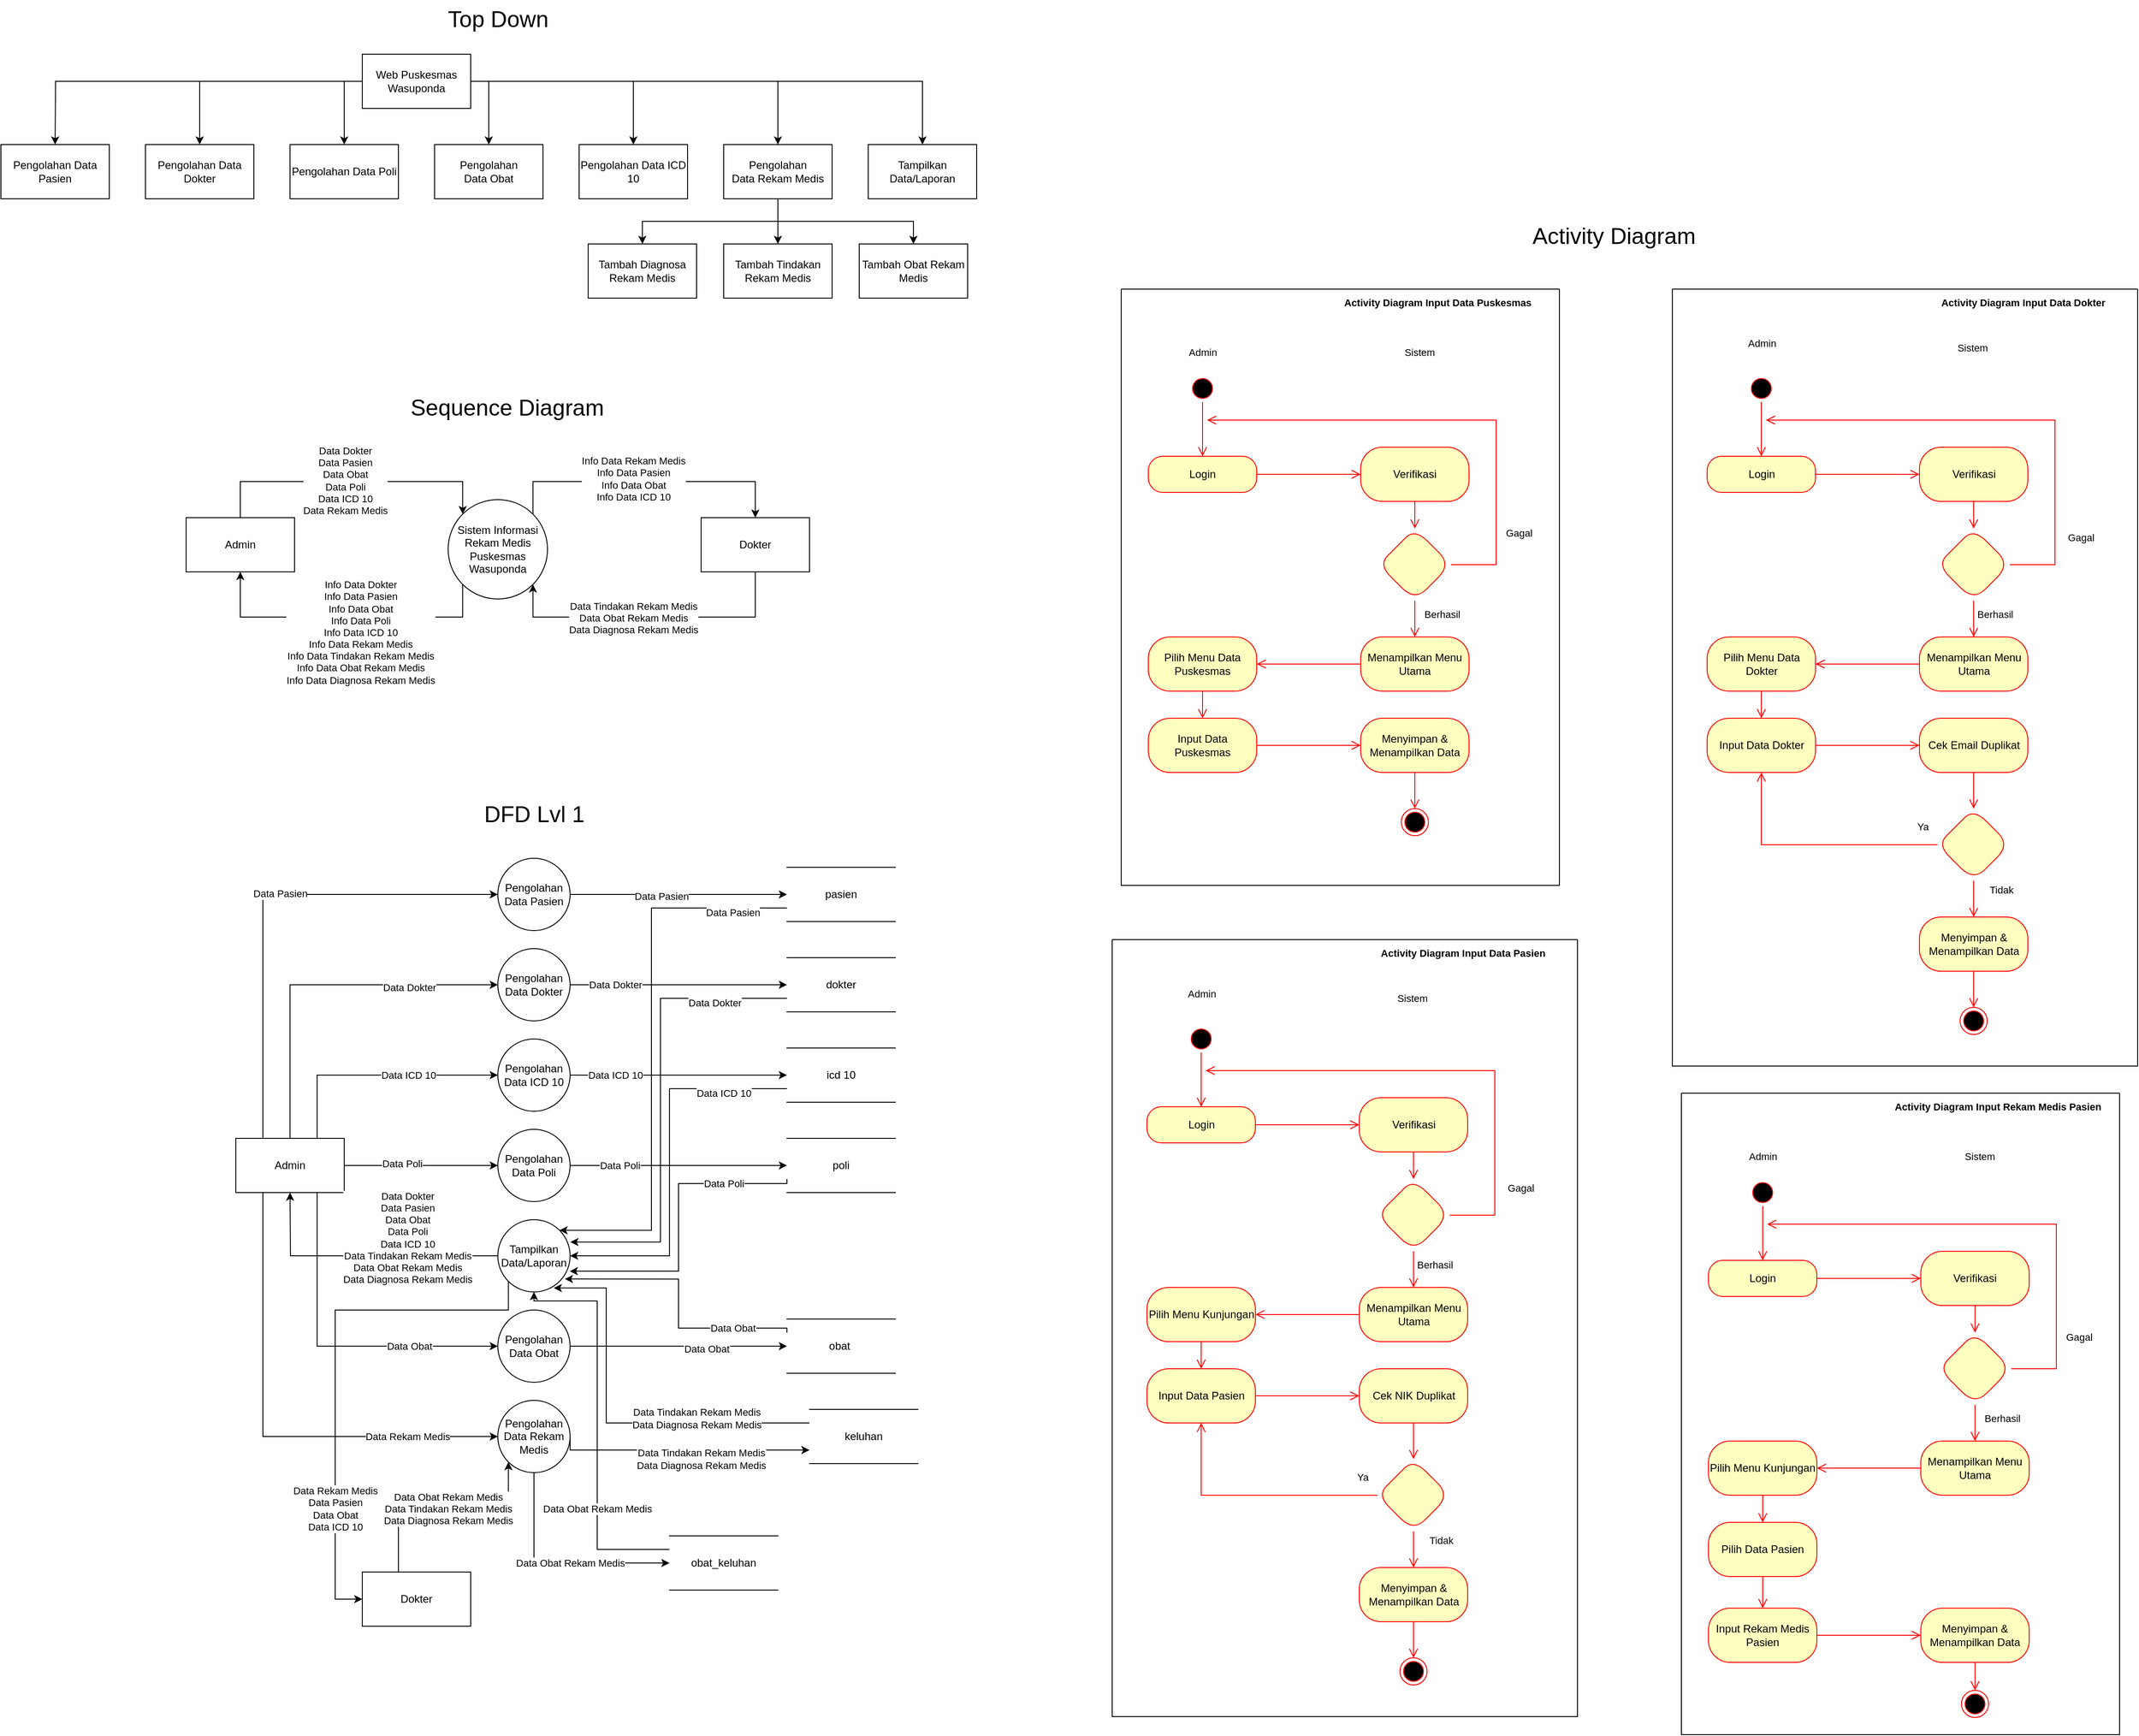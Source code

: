 <mxfile version="20.8.21" type="device"><diagram name="Page-1" id="cSUN2sHT9Xwnc882X4u-"><mxGraphModel dx="750" dy="703" grid="1" gridSize="10" guides="1" tooltips="1" connect="1" arrows="1" fold="1" page="1" pageScale="1" pageWidth="850" pageHeight="1100" math="0" shadow="0"><root><mxCell id="0"/><mxCell id="1" parent="0"/><mxCell id="oFj09SPacKjC7w_z-n2b-8" style="edgeStyle=orthogonalEdgeStyle;rounded=0;orthogonalLoop=1;jettySize=auto;html=1;exitX=0.5;exitY=0;exitDx=0;exitDy=0;entryX=0;entryY=0;entryDx=0;entryDy=0;" parent="1" source="oFj09SPacKjC7w_z-n2b-1" target="oFj09SPacKjC7w_z-n2b-2" edge="1"><mxGeometry relative="1" as="geometry"><Array as="points"><mxPoint x="1365" y="552.96"/><mxPoint x="1611" y="552.96"/></Array></mxGeometry></mxCell><mxCell id="oFj09SPacKjC7w_z-n2b-12" value="Data Dokter&lt;br&gt;Data Pasien&lt;br&gt;Data Obat&lt;br&gt;Data Poli&lt;br&gt;Data ICD 10&lt;br&gt;Data Rekam Medis" style="edgeLabel;html=1;align=center;verticalAlign=middle;resizable=0;points=[];" parent="oFj09SPacKjC7w_z-n2b-8" vertex="1" connectable="0"><mxGeometry x="-0.033" y="1" relative="1" as="geometry"><mxPoint as="offset"/></mxGeometry></mxCell><mxCell id="oFj09SPacKjC7w_z-n2b-1" value="Admin" style="rounded=0;whiteSpace=wrap;html=1;" parent="1" vertex="1"><mxGeometry x="1305" y="592.96" width="120" height="60" as="geometry"/></mxCell><mxCell id="oFj09SPacKjC7w_z-n2b-9" style="edgeStyle=orthogonalEdgeStyle;rounded=0;orthogonalLoop=1;jettySize=auto;html=1;entryX=0.5;entryY=1;entryDx=0;entryDy=0;exitX=0;exitY=1;exitDx=0;exitDy=0;" parent="1" source="oFj09SPacKjC7w_z-n2b-2" target="oFj09SPacKjC7w_z-n2b-1" edge="1"><mxGeometry relative="1" as="geometry"><Array as="points"><mxPoint x="1611" y="702.96"/><mxPoint x="1365" y="702.96"/></Array></mxGeometry></mxCell><mxCell id="oFj09SPacKjC7w_z-n2b-13" value="Info Data Dokter&lt;br&gt;Info Data Pasien&lt;br&gt;Info Data Obat&lt;br&gt;Info Data Poli&lt;br&gt;Info Data ICD 10&lt;br&gt;Info Data Rekam Medis&lt;br&gt;Info Data Tindakan Rekam Medis&lt;br style=&quot;border-color: var(--border-color);&quot;&gt;Info Data Obat Rekam Medis&lt;br style=&quot;border-color: var(--border-color);&quot;&gt;Info Data Diagnosa Rekam Medis" style="edgeLabel;html=1;align=center;verticalAlign=middle;resizable=0;points=[];" parent="oFj09SPacKjC7w_z-n2b-9" vertex="1" connectable="0"><mxGeometry x="-0.104" y="1" relative="1" as="geometry"><mxPoint y="16" as="offset"/></mxGeometry></mxCell><mxCell id="oFj09SPacKjC7w_z-n2b-10" style="edgeStyle=orthogonalEdgeStyle;rounded=0;orthogonalLoop=1;jettySize=auto;html=1;exitX=1;exitY=0;exitDx=0;exitDy=0;entryX=0.5;entryY=0;entryDx=0;entryDy=0;" parent="1" source="oFj09SPacKjC7w_z-n2b-2" target="oFj09SPacKjC7w_z-n2b-3" edge="1"><mxGeometry relative="1" as="geometry"><Array as="points"><mxPoint x="1689" y="552.96"/><mxPoint x="1935" y="552.96"/></Array></mxGeometry></mxCell><mxCell id="oFj09SPacKjC7w_z-n2b-14" value="Info Data Rekam Medis&lt;br&gt;Info Data Pasien&lt;br&gt;Info Data Obat&lt;br&gt;Info Data ICD 10" style="edgeLabel;html=1;align=center;verticalAlign=middle;resizable=0;points=[];" parent="oFj09SPacKjC7w_z-n2b-10" vertex="1" connectable="0"><mxGeometry x="-0.092" y="3" relative="1" as="geometry"><mxPoint as="offset"/></mxGeometry></mxCell><mxCell id="oFj09SPacKjC7w_z-n2b-2" value="Sistem Informasi Rekam Medis Puskesmas Wasuponda" style="ellipse;whiteSpace=wrap;html=1;aspect=fixed;" parent="1" vertex="1"><mxGeometry x="1595" y="572.96" width="110" height="110" as="geometry"/></mxCell><mxCell id="oFj09SPacKjC7w_z-n2b-11" style="edgeStyle=orthogonalEdgeStyle;rounded=0;orthogonalLoop=1;jettySize=auto;html=1;entryX=1;entryY=1;entryDx=0;entryDy=0;" parent="1" source="oFj09SPacKjC7w_z-n2b-3" target="oFj09SPacKjC7w_z-n2b-2" edge="1"><mxGeometry relative="1" as="geometry"><Array as="points"><mxPoint x="1935" y="702.96"/><mxPoint x="1689" y="702.96"/></Array></mxGeometry></mxCell><mxCell id="oFj09SPacKjC7w_z-n2b-15" value="Data Tindakan Rekam Medis&lt;br&gt;Data Obat Rekam Medis&lt;br&gt;Data Diagnosa Rekam Medis" style="edgeLabel;html=1;align=center;verticalAlign=middle;resizable=0;points=[];" parent="oFj09SPacKjC7w_z-n2b-11" vertex="1" connectable="0"><mxGeometry x="0.115" y="1" relative="1" as="geometry"><mxPoint as="offset"/></mxGeometry></mxCell><mxCell id="oFj09SPacKjC7w_z-n2b-3" value="Dokter" style="rounded=0;whiteSpace=wrap;html=1;" parent="1" vertex="1"><mxGeometry x="1875" y="592.96" width="120" height="60" as="geometry"/></mxCell><mxCell id="oFj09SPacKjC7w_z-n2b-17" style="edgeStyle=orthogonalEdgeStyle;rounded=0;orthogonalLoop=1;jettySize=auto;html=1;" parent="1" source="oFj09SPacKjC7w_z-n2b-16" edge="1"><mxGeometry relative="1" as="geometry"><mxPoint x="1160" y="180" as="targetPoint"/></mxGeometry></mxCell><mxCell id="oFj09SPacKjC7w_z-n2b-24" style="edgeStyle=orthogonalEdgeStyle;rounded=0;orthogonalLoop=1;jettySize=auto;html=1;exitX=0;exitY=0.5;exitDx=0;exitDy=0;entryX=0.5;entryY=0;entryDx=0;entryDy=0;" parent="1" source="oFj09SPacKjC7w_z-n2b-16" target="oFj09SPacKjC7w_z-n2b-19" edge="1"><mxGeometry relative="1" as="geometry"/></mxCell><mxCell id="oFj09SPacKjC7w_z-n2b-25" style="edgeStyle=orthogonalEdgeStyle;rounded=0;orthogonalLoop=1;jettySize=auto;html=1;entryX=0.5;entryY=0;entryDx=0;entryDy=0;" parent="1" source="oFj09SPacKjC7w_z-n2b-16" target="oFj09SPacKjC7w_z-n2b-20" edge="1"><mxGeometry relative="1" as="geometry"><Array as="points"><mxPoint x="1480" y="110"/></Array></mxGeometry></mxCell><mxCell id="oFj09SPacKjC7w_z-n2b-26" style="edgeStyle=orthogonalEdgeStyle;rounded=0;orthogonalLoop=1;jettySize=auto;html=1;entryX=0.5;entryY=0;entryDx=0;entryDy=0;" parent="1" source="oFj09SPacKjC7w_z-n2b-16" target="oFj09SPacKjC7w_z-n2b-21" edge="1"><mxGeometry relative="1" as="geometry"><Array as="points"><mxPoint x="1640" y="110"/></Array></mxGeometry></mxCell><mxCell id="oFj09SPacKjC7w_z-n2b-27" style="edgeStyle=orthogonalEdgeStyle;rounded=0;orthogonalLoop=1;jettySize=auto;html=1;entryX=0.5;entryY=0;entryDx=0;entryDy=0;" parent="1" source="oFj09SPacKjC7w_z-n2b-16" target="oFj09SPacKjC7w_z-n2b-22" edge="1"><mxGeometry relative="1" as="geometry"/></mxCell><mxCell id="oFj09SPacKjC7w_z-n2b-28" style="edgeStyle=orthogonalEdgeStyle;rounded=0;orthogonalLoop=1;jettySize=auto;html=1;exitX=1;exitY=0.5;exitDx=0;exitDy=0;entryX=0.5;entryY=0;entryDx=0;entryDy=0;" parent="1" source="oFj09SPacKjC7w_z-n2b-16" target="oFj09SPacKjC7w_z-n2b-23" edge="1"><mxGeometry relative="1" as="geometry"/></mxCell><mxCell id="oFj09SPacKjC7w_z-n2b-30" style="edgeStyle=orthogonalEdgeStyle;rounded=0;orthogonalLoop=1;jettySize=auto;html=1;exitX=1;exitY=0.5;exitDx=0;exitDy=0;entryX=0.5;entryY=0;entryDx=0;entryDy=0;" parent="1" source="oFj09SPacKjC7w_z-n2b-16" target="oFj09SPacKjC7w_z-n2b-29" edge="1"><mxGeometry relative="1" as="geometry"/></mxCell><mxCell id="oFj09SPacKjC7w_z-n2b-16" value="Web Puskesmas Wasuponda" style="rounded=0;whiteSpace=wrap;html=1;" parent="1" vertex="1"><mxGeometry x="1500" y="80" width="120" height="60" as="geometry"/></mxCell><mxCell id="oFj09SPacKjC7w_z-n2b-18" value="Pengolahan Data Pasien" style="rounded=0;whiteSpace=wrap;html=1;" parent="1" vertex="1"><mxGeometry x="1100" y="180" width="120" height="60" as="geometry"/></mxCell><mxCell id="oFj09SPacKjC7w_z-n2b-19" value="Pengolahan Data Dokter" style="rounded=0;whiteSpace=wrap;html=1;" parent="1" vertex="1"><mxGeometry x="1260" y="180" width="120" height="60" as="geometry"/></mxCell><mxCell id="oFj09SPacKjC7w_z-n2b-20" value="Pengolahan Data&amp;nbsp;Poli" style="rounded=0;whiteSpace=wrap;html=1;" parent="1" vertex="1"><mxGeometry x="1420" y="180" width="120" height="60" as="geometry"/></mxCell><mxCell id="oFj09SPacKjC7w_z-n2b-21" value="Pengolahan Data&amp;nbsp;Obat" style="rounded=0;whiteSpace=wrap;html=1;" parent="1" vertex="1"><mxGeometry x="1580" y="180" width="120" height="60" as="geometry"/></mxCell><mxCell id="oFj09SPacKjC7w_z-n2b-22" value="Pengolahan Data&amp;nbsp;ICD 10" style="rounded=0;whiteSpace=wrap;html=1;" parent="1" vertex="1"><mxGeometry x="1740" y="180" width="120" height="60" as="geometry"/></mxCell><mxCell id="oFj09SPacKjC7w_z-n2b-33" style="edgeStyle=orthogonalEdgeStyle;rounded=0;orthogonalLoop=1;jettySize=auto;html=1;entryX=0.5;entryY=0;entryDx=0;entryDy=0;" parent="1" source="oFj09SPacKjC7w_z-n2b-23" target="oFj09SPacKjC7w_z-n2b-32" edge="1"><mxGeometry relative="1" as="geometry"/></mxCell><mxCell id="oFj09SPacKjC7w_z-n2b-23" value="Pengolahan Data&amp;nbsp;Rekam Medis" style="rounded=0;whiteSpace=wrap;html=1;" parent="1" vertex="1"><mxGeometry x="1900" y="180" width="120" height="60" as="geometry"/></mxCell><mxCell id="oFj09SPacKjC7w_z-n2b-29" value="Tampilkan Data/Laporan" style="rounded=0;whiteSpace=wrap;html=1;" parent="1" vertex="1"><mxGeometry x="2060" y="180" width="120" height="60" as="geometry"/></mxCell><mxCell id="oFj09SPacKjC7w_z-n2b-32" value="Tambah Tindakan Rekam Medis" style="rounded=0;whiteSpace=wrap;html=1;" parent="1" vertex="1"><mxGeometry x="1900" y="290" width="120" height="60" as="geometry"/></mxCell><mxCell id="oFj09SPacKjC7w_z-n2b-34" style="edgeStyle=orthogonalEdgeStyle;rounded=0;orthogonalLoop=1;jettySize=auto;html=1;entryX=0.5;entryY=0;entryDx=0;entryDy=0;exitX=0.5;exitY=1;exitDx=0;exitDy=0;" parent="1" source="oFj09SPacKjC7w_z-n2b-23" target="oFj09SPacKjC7w_z-n2b-35" edge="1"><mxGeometry relative="1" as="geometry"><mxPoint x="1950" y="195" as="sourcePoint"/></mxGeometry></mxCell><mxCell id="oFj09SPacKjC7w_z-n2b-35" value="Tambah Obat Rekam Medis" style="rounded=0;whiteSpace=wrap;html=1;" parent="1" vertex="1"><mxGeometry x="2050" y="290" width="120" height="60" as="geometry"/></mxCell><mxCell id="oFj09SPacKjC7w_z-n2b-36" style="edgeStyle=orthogonalEdgeStyle;rounded=0;orthogonalLoop=1;jettySize=auto;html=1;entryX=0.5;entryY=0;entryDx=0;entryDy=0;exitX=0.5;exitY=1;exitDx=0;exitDy=0;" parent="1" source="oFj09SPacKjC7w_z-n2b-23" target="oFj09SPacKjC7w_z-n2b-37" edge="1"><mxGeometry relative="1" as="geometry"><mxPoint x="1660" y="240" as="sourcePoint"/></mxGeometry></mxCell><mxCell id="oFj09SPacKjC7w_z-n2b-37" value="Tambah Diagnosa Rekam Medis" style="rounded=0;whiteSpace=wrap;html=1;" parent="1" vertex="1"><mxGeometry x="1750" y="290" width="120" height="60" as="geometry"/></mxCell><mxCell id="oFj09SPacKjC7w_z-n2b-55" style="edgeStyle=orthogonalEdgeStyle;rounded=0;orthogonalLoop=1;jettySize=auto;html=1;exitX=0.25;exitY=0;exitDx=0;exitDy=0;entryX=0;entryY=0.5;entryDx=0;entryDy=0;" parent="1" source="oFj09SPacKjC7w_z-n2b-38" target="oFj09SPacKjC7w_z-n2b-41" edge="1"><mxGeometry relative="1" as="geometry"/></mxCell><mxCell id="oFj09SPacKjC7w_z-n2b-94" value="Data Pasien" style="edgeLabel;html=1;align=center;verticalAlign=middle;resizable=0;points=[];" parent="oFj09SPacKjC7w_z-n2b-55" vertex="1" connectable="0"><mxGeometry x="0.09" y="1" relative="1" as="geometry"><mxPoint as="offset"/></mxGeometry></mxCell><mxCell id="oFj09SPacKjC7w_z-n2b-57" style="edgeStyle=orthogonalEdgeStyle;rounded=0;orthogonalLoop=1;jettySize=auto;html=1;exitX=0.75;exitY=0;exitDx=0;exitDy=0;entryX=0;entryY=0.5;entryDx=0;entryDy=0;" parent="1" source="oFj09SPacKjC7w_z-n2b-38" target="oFj09SPacKjC7w_z-n2b-39" edge="1"><mxGeometry relative="1" as="geometry"/></mxCell><mxCell id="oFj09SPacKjC7w_z-n2b-98" value="Data ICD 10" style="edgeLabel;html=1;align=center;verticalAlign=middle;resizable=0;points=[];" parent="oFj09SPacKjC7w_z-n2b-57" vertex="1" connectable="0"><mxGeometry x="0.262" relative="1" as="geometry"><mxPoint as="offset"/></mxGeometry></mxCell><mxCell id="oFj09SPacKjC7w_z-n2b-59" style="edgeStyle=orthogonalEdgeStyle;rounded=0;orthogonalLoop=1;jettySize=auto;html=1;exitX=1;exitY=0.5;exitDx=0;exitDy=0;entryX=0;entryY=0.5;entryDx=0;entryDy=0;" parent="1" source="oFj09SPacKjC7w_z-n2b-38" target="oFj09SPacKjC7w_z-n2b-44" edge="1"><mxGeometry relative="1" as="geometry"/></mxCell><mxCell id="oFj09SPacKjC7w_z-n2b-100" value="Data Poli" style="edgeLabel;html=1;align=center;verticalAlign=middle;resizable=0;points=[];" parent="oFj09SPacKjC7w_z-n2b-59" vertex="1" connectable="0"><mxGeometry x="-0.25" y="2" relative="1" as="geometry"><mxPoint as="offset"/></mxGeometry></mxCell><mxCell id="oFj09SPacKjC7w_z-n2b-60" style="edgeStyle=orthogonalEdgeStyle;rounded=0;orthogonalLoop=1;jettySize=auto;html=1;exitX=0.5;exitY=0;exitDx=0;exitDy=0;entryX=0;entryY=0.5;entryDx=0;entryDy=0;" parent="1" source="oFj09SPacKjC7w_z-n2b-38" target="oFj09SPacKjC7w_z-n2b-40" edge="1"><mxGeometry relative="1" as="geometry"/></mxCell><mxCell id="oFj09SPacKjC7w_z-n2b-96" value="Data Dokter" style="edgeLabel;html=1;align=center;verticalAlign=middle;resizable=0;points=[];" parent="oFj09SPacKjC7w_z-n2b-60" vertex="1" connectable="0"><mxGeometry x="0.509" y="-3" relative="1" as="geometry"><mxPoint as="offset"/></mxGeometry></mxCell><mxCell id="oFj09SPacKjC7w_z-n2b-62" style="edgeStyle=orthogonalEdgeStyle;rounded=0;orthogonalLoop=1;jettySize=auto;html=1;exitX=0.75;exitY=1;exitDx=0;exitDy=0;entryX=0;entryY=0.5;entryDx=0;entryDy=0;" parent="1" source="oFj09SPacKjC7w_z-n2b-38" target="oFj09SPacKjC7w_z-n2b-43" edge="1"><mxGeometry relative="1" as="geometry"><Array as="points"><mxPoint x="1450" y="1510"/></Array></mxGeometry></mxCell><mxCell id="oFj09SPacKjC7w_z-n2b-102" value="Data Obat" style="edgeLabel;html=1;align=center;verticalAlign=middle;resizable=0;points=[];" parent="oFj09SPacKjC7w_z-n2b-62" vertex="1" connectable="0"><mxGeometry x="0.47" y="2" relative="1" as="geometry"><mxPoint y="2" as="offset"/></mxGeometry></mxCell><mxCell id="oFj09SPacKjC7w_z-n2b-78" style="edgeStyle=orthogonalEdgeStyle;rounded=0;orthogonalLoop=1;jettySize=auto;html=1;exitX=0.25;exitY=1;exitDx=0;exitDy=0;entryX=0;entryY=0.5;entryDx=0;entryDy=0;" parent="1" source="oFj09SPacKjC7w_z-n2b-38" target="oFj09SPacKjC7w_z-n2b-42" edge="1"><mxGeometry relative="1" as="geometry"><Array as="points"><mxPoint x="1390" y="1610"/></Array></mxGeometry></mxCell><mxCell id="oFj09SPacKjC7w_z-n2b-103" value="Data Rekam Medis" style="edgeLabel;html=1;align=center;verticalAlign=middle;resizable=0;points=[];" parent="oFj09SPacKjC7w_z-n2b-78" vertex="1" connectable="0"><mxGeometry x="0.568" y="1" relative="1" as="geometry"><mxPoint x="14" y="1" as="offset"/></mxGeometry></mxCell><mxCell id="oFj09SPacKjC7w_z-n2b-38" value="Admin" style="rounded=0;whiteSpace=wrap;html=1;" parent="1" vertex="1"><mxGeometry x="1360" y="1280" width="120" height="60" as="geometry"/></mxCell><mxCell id="oFj09SPacKjC7w_z-n2b-67" style="edgeStyle=orthogonalEdgeStyle;rounded=0;orthogonalLoop=1;jettySize=auto;html=1;exitX=1;exitY=0.5;exitDx=0;exitDy=0;entryX=0;entryY=0.5;entryDx=0;entryDy=0;" parent="1" source="oFj09SPacKjC7w_z-n2b-39" target="oFj09SPacKjC7w_z-n2b-50" edge="1"><mxGeometry relative="1" as="geometry"/></mxCell><mxCell id="oFj09SPacKjC7w_z-n2b-99" value="Data ICD 10" style="edgeLabel;html=1;align=center;verticalAlign=middle;resizable=0;points=[];" parent="oFj09SPacKjC7w_z-n2b-67" vertex="1" connectable="0"><mxGeometry x="-0.395" y="-2" relative="1" as="geometry"><mxPoint x="-23" y="-2" as="offset"/></mxGeometry></mxCell><mxCell id="oFj09SPacKjC7w_z-n2b-39" value="Pengolahan Data ICD 10" style="ellipse;whiteSpace=wrap;html=1;aspect=fixed;" parent="1" vertex="1"><mxGeometry x="1650" y="1170" width="80" height="80" as="geometry"/></mxCell><mxCell id="oFj09SPacKjC7w_z-n2b-66" style="edgeStyle=orthogonalEdgeStyle;rounded=0;orthogonalLoop=1;jettySize=auto;html=1;exitX=1;exitY=0.5;exitDx=0;exitDy=0;" parent="1" source="oFj09SPacKjC7w_z-n2b-40" target="oFj09SPacKjC7w_z-n2b-49" edge="1"><mxGeometry relative="1" as="geometry"/></mxCell><mxCell id="oFj09SPacKjC7w_z-n2b-97" value="Data Dokter" style="edgeLabel;html=1;align=center;verticalAlign=middle;resizable=0;points=[];" parent="oFj09SPacKjC7w_z-n2b-66" vertex="1" connectable="0"><mxGeometry x="-0.395" y="-1" relative="1" as="geometry"><mxPoint x="-23" y="-1" as="offset"/></mxGeometry></mxCell><mxCell id="oFj09SPacKjC7w_z-n2b-40" value="Pengolahan Data Dokter" style="ellipse;whiteSpace=wrap;html=1;aspect=fixed;" parent="1" vertex="1"><mxGeometry x="1650" y="1070" width="80" height="80" as="geometry"/></mxCell><mxCell id="oFj09SPacKjC7w_z-n2b-65" style="edgeStyle=orthogonalEdgeStyle;rounded=0;orthogonalLoop=1;jettySize=auto;html=1;exitX=1;exitY=0.5;exitDx=0;exitDy=0;entryX=0;entryY=0.5;entryDx=0;entryDy=0;" parent="1" source="oFj09SPacKjC7w_z-n2b-41" target="oFj09SPacKjC7w_z-n2b-48" edge="1"><mxGeometry relative="1" as="geometry"/></mxCell><mxCell id="oFj09SPacKjC7w_z-n2b-95" value="Data Pasien" style="edgeLabel;html=1;align=center;verticalAlign=middle;resizable=0;points=[];" parent="oFj09SPacKjC7w_z-n2b-65" vertex="1" connectable="0"><mxGeometry x="-0.164" y="-2" relative="1" as="geometry"><mxPoint as="offset"/></mxGeometry></mxCell><mxCell id="oFj09SPacKjC7w_z-n2b-41" value="Pengolahan Data Pasien" style="ellipse;whiteSpace=wrap;html=1;aspect=fixed;" parent="1" vertex="1"><mxGeometry x="1650" y="970" width="80" height="80" as="geometry"/></mxCell><mxCell id="oFj09SPacKjC7w_z-n2b-80" style="edgeStyle=orthogonalEdgeStyle;rounded=0;orthogonalLoop=1;jettySize=auto;html=1;exitX=0.5;exitY=1;exitDx=0;exitDy=0;entryX=0;entryY=0.5;entryDx=0;entryDy=0;" parent="1" source="oFj09SPacKjC7w_z-n2b-42" target="oFj09SPacKjC7w_z-n2b-53" edge="1"><mxGeometry relative="1" as="geometry"/></mxCell><mxCell id="oFj09SPacKjC7w_z-n2b-81" style="edgeStyle=orthogonalEdgeStyle;rounded=0;orthogonalLoop=1;jettySize=auto;html=1;exitX=1;exitY=0.5;exitDx=0;exitDy=0;entryX=0;entryY=0.75;entryDx=0;entryDy=0;" parent="1" source="oFj09SPacKjC7w_z-n2b-42" target="oFj09SPacKjC7w_z-n2b-52" edge="1"><mxGeometry relative="1" as="geometry"><Array as="points"><mxPoint x="1730" y="1625"/></Array></mxGeometry></mxCell><mxCell id="oFj09SPacKjC7w_z-n2b-116" value="Data Tindakan Rekam Medis&lt;br&gt;Data Diagnosa Rekam Medis" style="edgeLabel;html=1;align=center;verticalAlign=middle;resizable=0;points=[];fontSize=11;" parent="oFj09SPacKjC7w_z-n2b-81" vertex="1" connectable="0"><mxGeometry x="-0.142" relative="1" as="geometry"><mxPoint x="40" y="10" as="offset"/></mxGeometry></mxCell><mxCell id="oFj09SPacKjC7w_z-n2b-42" value="Pengolahan Data Rekam Medis" style="ellipse;whiteSpace=wrap;html=1;aspect=fixed;" parent="1" vertex="1"><mxGeometry x="1650" y="1570" width="80" height="80" as="geometry"/></mxCell><mxCell id="oFj09SPacKjC7w_z-n2b-82" style="edgeStyle=orthogonalEdgeStyle;rounded=0;orthogonalLoop=1;jettySize=auto;html=1;exitX=1;exitY=0.5;exitDx=0;exitDy=0;entryX=0;entryY=0.5;entryDx=0;entryDy=0;" parent="1" source="oFj09SPacKjC7w_z-n2b-43" target="oFj09SPacKjC7w_z-n2b-54" edge="1"><mxGeometry relative="1" as="geometry"/></mxCell><mxCell id="oFj09SPacKjC7w_z-n2b-118" value="Data Obat" style="edgeLabel;html=1;align=center;verticalAlign=middle;resizable=0;points=[];fontSize=11;" parent="oFj09SPacKjC7w_z-n2b-82" vertex="1" connectable="0"><mxGeometry x="0.258" y="-3" relative="1" as="geometry"><mxPoint as="offset"/></mxGeometry></mxCell><mxCell id="oFj09SPacKjC7w_z-n2b-43" value="Pengolahan Data Obat" style="ellipse;whiteSpace=wrap;html=1;aspect=fixed;" parent="1" vertex="1"><mxGeometry x="1650" y="1470" width="80" height="80" as="geometry"/></mxCell><mxCell id="oFj09SPacKjC7w_z-n2b-68" style="edgeStyle=orthogonalEdgeStyle;rounded=0;orthogonalLoop=1;jettySize=auto;html=1;exitX=1;exitY=0.5;exitDx=0;exitDy=0;entryX=0;entryY=0.5;entryDx=0;entryDy=0;" parent="1" source="oFj09SPacKjC7w_z-n2b-44" target="oFj09SPacKjC7w_z-n2b-51" edge="1"><mxGeometry relative="1" as="geometry"/></mxCell><mxCell id="oFj09SPacKjC7w_z-n2b-101" value="Data Poli" style="edgeLabel;html=1;align=center;verticalAlign=middle;resizable=0;points=[];" parent="oFj09SPacKjC7w_z-n2b-68" vertex="1" connectable="0"><mxGeometry x="-0.63" relative="1" as="geometry"><mxPoint x="10" as="offset"/></mxGeometry></mxCell><mxCell id="oFj09SPacKjC7w_z-n2b-44" value="Pengolahan Data Poli" style="ellipse;whiteSpace=wrap;html=1;aspect=fixed;" parent="1" vertex="1"><mxGeometry x="1650" y="1270" width="80" height="80" as="geometry"/></mxCell><mxCell id="oFj09SPacKjC7w_z-n2b-83" style="edgeStyle=orthogonalEdgeStyle;rounded=0;orthogonalLoop=1;jettySize=auto;html=1;exitX=0;exitY=0.5;exitDx=0;exitDy=0;" parent="1" source="oFj09SPacKjC7w_z-n2b-45" edge="1"><mxGeometry relative="1" as="geometry"><mxPoint x="1420" y="1340" as="targetPoint"/></mxGeometry></mxCell><mxCell id="oFj09SPacKjC7w_z-n2b-93" style="edgeStyle=orthogonalEdgeStyle;rounded=0;orthogonalLoop=1;jettySize=auto;html=1;exitX=0;exitY=1;exitDx=0;exitDy=0;entryX=0;entryY=0.5;entryDx=0;entryDy=0;" parent="1" source="oFj09SPacKjC7w_z-n2b-45" target="oFj09SPacKjC7w_z-n2b-76" edge="1"><mxGeometry relative="1" as="geometry"><Array as="points"><mxPoint x="1662" y="1470"/><mxPoint x="1470" y="1470"/><mxPoint x="1470" y="1790"/></Array></mxGeometry></mxCell><mxCell id="oFj09SPacKjC7w_z-n2b-45" value="Tampilkan Data/Laporan" style="ellipse;whiteSpace=wrap;html=1;aspect=fixed;" parent="1" vertex="1"><mxGeometry x="1650" y="1370" width="80" height="80" as="geometry"/></mxCell><mxCell id="oFj09SPacKjC7w_z-n2b-84" style="edgeStyle=orthogonalEdgeStyle;rounded=0;orthogonalLoop=1;jettySize=auto;html=1;exitX=0;exitY=0.75;exitDx=0;exitDy=0;entryX=1;entryY=0;entryDx=0;entryDy=0;" parent="1" source="oFj09SPacKjC7w_z-n2b-48" target="oFj09SPacKjC7w_z-n2b-45" edge="1"><mxGeometry relative="1" as="geometry"><Array as="points"><mxPoint x="1820" y="1025"/><mxPoint x="1820" y="1382"/></Array></mxGeometry></mxCell><mxCell id="oFj09SPacKjC7w_z-n2b-48" value="pasien" style="shape=partialRectangle;whiteSpace=wrap;html=1;left=0;right=0;fillColor=none;" parent="1" vertex="1"><mxGeometry x="1970" y="980" width="120" height="60" as="geometry"/></mxCell><mxCell id="oFj09SPacKjC7w_z-n2b-85" style="edgeStyle=orthogonalEdgeStyle;rounded=0;orthogonalLoop=1;jettySize=auto;html=1;exitX=0;exitY=0.75;exitDx=0;exitDy=0;entryX=1.003;entryY=0.309;entryDx=0;entryDy=0;entryPerimeter=0;" parent="1" source="oFj09SPacKjC7w_z-n2b-49" target="oFj09SPacKjC7w_z-n2b-45" edge="1"><mxGeometry relative="1" as="geometry"><Array as="points"><mxPoint x="1830" y="1125"/><mxPoint x="1830" y="1395"/></Array></mxGeometry></mxCell><mxCell id="oFj09SPacKjC7w_z-n2b-49" value="dokter" style="shape=partialRectangle;whiteSpace=wrap;html=1;left=0;right=0;fillColor=none;" parent="1" vertex="1"><mxGeometry x="1970" y="1080" width="120" height="60" as="geometry"/></mxCell><mxCell id="oFj09SPacKjC7w_z-n2b-86" style="edgeStyle=orthogonalEdgeStyle;rounded=0;orthogonalLoop=1;jettySize=auto;html=1;exitX=0;exitY=0.75;exitDx=0;exitDy=0;entryX=1;entryY=0.5;entryDx=0;entryDy=0;" parent="1" source="oFj09SPacKjC7w_z-n2b-50" target="oFj09SPacKjC7w_z-n2b-45" edge="1"><mxGeometry relative="1" as="geometry"><Array as="points"><mxPoint x="1840" y="1225"/><mxPoint x="1840" y="1410"/></Array></mxGeometry></mxCell><mxCell id="oFj09SPacKjC7w_z-n2b-50" value="icd 10" style="shape=partialRectangle;whiteSpace=wrap;html=1;left=0;right=0;fillColor=none;" parent="1" vertex="1"><mxGeometry x="1970" y="1180" width="120" height="60" as="geometry"/></mxCell><mxCell id="oFj09SPacKjC7w_z-n2b-87" style="edgeStyle=orthogonalEdgeStyle;rounded=0;orthogonalLoop=1;jettySize=auto;html=1;exitX=0;exitY=0.75;exitDx=0;exitDy=0;entryX=0.995;entryY=0.713;entryDx=0;entryDy=0;entryPerimeter=0;" parent="1" source="oFj09SPacKjC7w_z-n2b-51" target="oFj09SPacKjC7w_z-n2b-45" edge="1"><mxGeometry relative="1" as="geometry"><Array as="points"><mxPoint x="1970" y="1330"/><mxPoint x="1850" y="1330"/><mxPoint x="1850" y="1427"/></Array></mxGeometry></mxCell><mxCell id="oFj09SPacKjC7w_z-n2b-51" value="poli" style="shape=partialRectangle;whiteSpace=wrap;html=1;left=0;right=0;fillColor=none;" parent="1" vertex="1"><mxGeometry x="1970" y="1280" width="120" height="60" as="geometry"/></mxCell><mxCell id="oFj09SPacKjC7w_z-n2b-92" style="edgeStyle=orthogonalEdgeStyle;rounded=0;orthogonalLoop=1;jettySize=auto;html=1;exitX=0;exitY=0.25;exitDx=0;exitDy=0;entryX=0.774;entryY=0.945;entryDx=0;entryDy=0;entryPerimeter=0;" parent="1" source="oFj09SPacKjC7w_z-n2b-52" target="oFj09SPacKjC7w_z-n2b-45" edge="1"><mxGeometry relative="1" as="geometry"><Array as="points"><mxPoint x="1770" y="1595"/><mxPoint x="1770" y="1446"/></Array></mxGeometry></mxCell><mxCell id="oFj09SPacKjC7w_z-n2b-52" value="keluhan" style="shape=partialRectangle;whiteSpace=wrap;html=1;left=0;right=0;fillColor=none;" parent="1" vertex="1"><mxGeometry x="1995" y="1580" width="120" height="60" as="geometry"/></mxCell><mxCell id="oFj09SPacKjC7w_z-n2b-90" style="edgeStyle=orthogonalEdgeStyle;rounded=0;orthogonalLoop=1;jettySize=auto;html=1;exitX=0;exitY=0.25;exitDx=0;exitDy=0;" parent="1" source="oFj09SPacKjC7w_z-n2b-53" edge="1"><mxGeometry relative="1" as="geometry"><mxPoint x="1690" y="1450" as="targetPoint"/><Array as="points"><mxPoint x="1760" y="1735"/><mxPoint x="1760" y="1460"/><mxPoint x="1690" y="1460"/></Array></mxGeometry></mxCell><mxCell id="oFj09SPacKjC7w_z-n2b-114" value="Data Obat Rekam Medis" style="edgeLabel;html=1;align=center;verticalAlign=middle;resizable=0;points=[];fontSize=11;" parent="oFj09SPacKjC7w_z-n2b-90" vertex="1" connectable="0"><mxGeometry x="-0.357" relative="1" as="geometry"><mxPoint y="15" as="offset"/></mxGeometry></mxCell><mxCell id="oFj09SPacKjC7w_z-n2b-53" value="obat_keluhan" style="shape=partialRectangle;whiteSpace=wrap;html=1;left=0;right=0;fillColor=none;" parent="1" vertex="1"><mxGeometry x="1840" y="1720" width="120" height="60" as="geometry"/></mxCell><mxCell id="oFj09SPacKjC7w_z-n2b-88" style="edgeStyle=orthogonalEdgeStyle;rounded=0;orthogonalLoop=1;jettySize=auto;html=1;exitX=0;exitY=0.25;exitDx=0;exitDy=0;entryX=0.927;entryY=0.821;entryDx=0;entryDy=0;entryPerimeter=0;" parent="1" source="oFj09SPacKjC7w_z-n2b-54" target="oFj09SPacKjC7w_z-n2b-45" edge="1"><mxGeometry relative="1" as="geometry"><Array as="points"><mxPoint x="1970" y="1490"/><mxPoint x="1850" y="1490"/><mxPoint x="1850" y="1436"/></Array></mxGeometry></mxCell><mxCell id="oFj09SPacKjC7w_z-n2b-54" value="obat&amp;nbsp;" style="shape=partialRectangle;whiteSpace=wrap;html=1;left=0;right=0;fillColor=none;" parent="1" vertex="1"><mxGeometry x="1970" y="1480" width="120" height="60" as="geometry"/></mxCell><mxCell id="oFj09SPacKjC7w_z-n2b-77" style="edgeStyle=orthogonalEdgeStyle;rounded=0;orthogonalLoop=1;jettySize=auto;html=1;entryX=0;entryY=1;entryDx=0;entryDy=0;" parent="1" source="oFj09SPacKjC7w_z-n2b-76" target="oFj09SPacKjC7w_z-n2b-42" edge="1"><mxGeometry relative="1" as="geometry"><Array as="points"><mxPoint x="1540" y="1680"/><mxPoint x="1662" y="1680"/></Array></mxGeometry></mxCell><mxCell id="oFj09SPacKjC7w_z-n2b-76" value="Dokter" style="rounded=0;whiteSpace=wrap;html=1;" parent="1" vertex="1"><mxGeometry x="1500" y="1760" width="120" height="60" as="geometry"/></mxCell><mxCell id="oFj09SPacKjC7w_z-n2b-106" value="Data Dokter&lt;br&gt;Data Pasien&lt;br&gt;Data Obat&lt;br&gt;Data Poli&lt;br&gt;Data ICD 10&lt;br&gt;Data Tindakan Rekam Medis&lt;br style=&quot;border-color: var(--border-color);&quot;&gt;Data Obat Rekam Medis&lt;br style=&quot;border-color: var(--border-color);&quot;&gt;Data Diagnosa Rekam Medis" style="edgeLabel;html=1;align=center;verticalAlign=middle;resizable=0;points=[];" parent="1" vertex="1" connectable="0"><mxGeometry x="1549.997" y="1390.0" as="geometry"/></mxCell><mxCell id="oFj09SPacKjC7w_z-n2b-107" value="Data Rekam Medis&lt;br&gt;Data Pasien&lt;br&gt;Data Obat&lt;br&gt;Data ICD 10" style="edgeLabel;html=1;align=center;verticalAlign=middle;resizable=0;points=[];rotation=0;" parent="1" vertex="1" connectable="0"><mxGeometry x="1469.996" y="1690.003" as="geometry"/></mxCell><mxCell id="oFj09SPacKjC7w_z-n2b-108" value="&lt;br&gt;" style="text;html=1;align=center;verticalAlign=middle;resizable=0;points=[];autosize=1;strokeColor=none;fillColor=none;" parent="1" vertex="1"><mxGeometry x="1170" y="25" width="20" height="30" as="geometry"/></mxCell><mxCell id="oFj09SPacKjC7w_z-n2b-109" value="&lt;font style=&quot;font-size: 25px;&quot;&gt;Top Down&lt;/font&gt;" style="text;html=1;align=center;verticalAlign=middle;resizable=0;points=[];autosize=1;strokeColor=none;fillColor=none;" parent="1" vertex="1"><mxGeometry x="1585" y="20" width="130" height="40" as="geometry"/></mxCell><mxCell id="oFj09SPacKjC7w_z-n2b-110" value="&lt;font style=&quot;font-size: 25px;&quot;&gt;Sequence Diagram&lt;/font&gt;" style="text;html=1;align=center;verticalAlign=middle;resizable=0;points=[];autosize=1;strokeColor=none;fillColor=none;" parent="1" vertex="1"><mxGeometry x="1540" y="450" width="240" height="40" as="geometry"/></mxCell><mxCell id="oFj09SPacKjC7w_z-n2b-111" value="&lt;font style=&quot;font-size: 25px;&quot;&gt;DFD Lvl 1&lt;/font&gt;" style="text;html=1;align=center;verticalAlign=middle;resizable=0;points=[];autosize=1;strokeColor=none;fillColor=none;" parent="1" vertex="1"><mxGeometry x="1625" y="900" width="130" height="40" as="geometry"/></mxCell><mxCell id="oFj09SPacKjC7w_z-n2b-113" value="Data Obat Rekam Medis&lt;br&gt;Data Tindakan Rekam Medis&lt;br&gt;Data Diagnosa Rekam Medis" style="edgeLabel;html=1;align=center;verticalAlign=middle;resizable=0;points=[];" parent="1" vertex="1" connectable="0"><mxGeometry x="1595.0" y="1690.003" as="geometry"/></mxCell><mxCell id="oFj09SPacKjC7w_z-n2b-115" value="Data Obat Rekam Medis" style="edgeLabel;html=1;align=center;verticalAlign=middle;resizable=0;points=[];fontSize=11;" parent="1" vertex="1" connectable="0"><mxGeometry x="1730" y="1750.0" as="geometry"/></mxCell><mxCell id="oFj09SPacKjC7w_z-n2b-117" value="Data Tindakan Rekam Medis&lt;br&gt;Data Diagnosa Rekam Medis" style="edgeLabel;html=1;align=center;verticalAlign=middle;resizable=0;points=[];fontSize=11;" parent="1" vertex="1" connectable="0"><mxGeometry x="1870.0" y="1590.0" as="geometry"/></mxCell><mxCell id="oFj09SPacKjC7w_z-n2b-119" value="Data Pasien" style="edgeLabel;html=1;align=center;verticalAlign=middle;resizable=0;points=[];" parent="1" vertex="1" connectable="0"><mxGeometry x="1910.0" y="1030" as="geometry"/></mxCell><mxCell id="oFj09SPacKjC7w_z-n2b-120" value="Data Dokter" style="edgeLabel;html=1;align=center;verticalAlign=middle;resizable=0;points=[];" parent="1" vertex="1" connectable="0"><mxGeometry x="1890.004" y="1130" as="geometry"/></mxCell><mxCell id="oFj09SPacKjC7w_z-n2b-121" value="Data ICD 10" style="edgeLabel;html=1;align=center;verticalAlign=middle;resizable=0;points=[];" parent="1" vertex="1" connectable="0"><mxGeometry x="1900.004" y="1230" as="geometry"/></mxCell><mxCell id="oFj09SPacKjC7w_z-n2b-122" value="Data Poli" style="edgeLabel;html=1;align=center;verticalAlign=middle;resizable=0;points=[];" parent="1" vertex="1" connectable="0"><mxGeometry x="1899.998" y="1330" as="geometry"/></mxCell><mxCell id="oFj09SPacKjC7w_z-n2b-123" value="Data Obat" style="edgeLabel;html=1;align=center;verticalAlign=middle;resizable=0;points=[];fontSize=11;" parent="1" vertex="1" connectable="0"><mxGeometry x="1910.004" y="1490.0" as="geometry"/></mxCell><mxCell id="KFp0Rk6vo-EtlQPBnrTl-1" value="&lt;font style=&quot;font-size: 25px;&quot;&gt;Activity Diagram&lt;/font&gt;" style="text;html=1;align=center;verticalAlign=middle;resizable=0;points=[];autosize=1;strokeColor=none;fillColor=none;" vertex="1" parent="1"><mxGeometry x="2785" y="260" width="200" height="40" as="geometry"/></mxCell><mxCell id="KFp0Rk6vo-EtlQPBnrTl-66" value="" style="swimlane;startSize=0;fontFamily=Helvetica;fontSize=11;fontColor=default;" vertex="1" parent="1"><mxGeometry x="2340" y="340" width="485" height="660" as="geometry"/></mxCell><mxCell id="KFp0Rk6vo-EtlQPBnrTl-67" value="&lt;b&gt;Activity Diagram Input Data Puskesmas&lt;/b&gt;" style="text;html=1;align=center;verticalAlign=middle;resizable=0;points=[];autosize=1;strokeColor=none;fillColor=none;fontSize=11;fontFamily=Helvetica;fontColor=default;" vertex="1" parent="KFp0Rk6vo-EtlQPBnrTl-66"><mxGeometry x="235" width="230" height="30" as="geometry"/></mxCell><mxCell id="KFp0Rk6vo-EtlQPBnrTl-2" value="" style="ellipse;html=1;shape=startState;fillColor=#000000;strokeColor=#ff0000;" vertex="1" parent="KFp0Rk6vo-EtlQPBnrTl-66"><mxGeometry x="75" y="95" width="30" height="30" as="geometry"/></mxCell><mxCell id="KFp0Rk6vo-EtlQPBnrTl-3" value="" style="edgeStyle=orthogonalEdgeStyle;html=1;verticalAlign=bottom;endArrow=open;endSize=8;strokeColor=#ff0000;rounded=0;entryX=0.5;entryY=0;entryDx=0;entryDy=0;" edge="1" source="KFp0Rk6vo-EtlQPBnrTl-2" parent="KFp0Rk6vo-EtlQPBnrTl-66" target="KFp0Rk6vo-EtlQPBnrTl-4"><mxGeometry relative="1" as="geometry"><mxPoint x="90" y="185" as="targetPoint"/></mxGeometry></mxCell><mxCell id="KFp0Rk6vo-EtlQPBnrTl-4" value="Login" style="rounded=1;whiteSpace=wrap;html=1;arcSize=40;fontColor=#000000;fillColor=#ffffc0;strokeColor=#ff0000;" vertex="1" parent="KFp0Rk6vo-EtlQPBnrTl-66"><mxGeometry x="30" y="185" width="120" height="40" as="geometry"/></mxCell><mxCell id="KFp0Rk6vo-EtlQPBnrTl-14" value="Verifikasi" style="whiteSpace=wrap;html=1;fillColor=#ffffc0;strokeColor=#ff0000;fontColor=#000000;rounded=1;arcSize=40;" vertex="1" parent="KFp0Rk6vo-EtlQPBnrTl-66"><mxGeometry x="265" y="175" width="120" height="60" as="geometry"/></mxCell><mxCell id="KFp0Rk6vo-EtlQPBnrTl-15" value="" style="edgeStyle=orthogonalEdgeStyle;shape=connector;rounded=0;orthogonalLoop=1;jettySize=auto;html=1;labelBackgroundColor=default;strokeColor=#ff0000;fontFamily=Helvetica;fontSize=11;fontColor=default;endArrow=open;endSize=8;" edge="1" parent="KFp0Rk6vo-EtlQPBnrTl-66" source="KFp0Rk6vo-EtlQPBnrTl-4" target="KFp0Rk6vo-EtlQPBnrTl-14"><mxGeometry relative="1" as="geometry"/></mxCell><mxCell id="KFp0Rk6vo-EtlQPBnrTl-18" style="edgeStyle=orthogonalEdgeStyle;shape=connector;rounded=0;orthogonalLoop=1;jettySize=auto;html=1;exitX=1;exitY=0.5;exitDx=0;exitDy=0;labelBackgroundColor=default;strokeColor=#ff0000;fontFamily=Helvetica;fontSize=11;fontColor=default;endArrow=open;endSize=8;" edge="1" parent="KFp0Rk6vo-EtlQPBnrTl-66" source="KFp0Rk6vo-EtlQPBnrTl-16"><mxGeometry relative="1" as="geometry"><mxPoint x="95" y="145" as="targetPoint"/><Array as="points"><mxPoint x="415" y="305"/><mxPoint x="415" y="145"/></Array></mxGeometry></mxCell><mxCell id="KFp0Rk6vo-EtlQPBnrTl-16" value="" style="rhombus;whiteSpace=wrap;html=1;fillColor=#ffffc0;strokeColor=#ff0000;fontColor=#000000;rounded=1;arcSize=40;" vertex="1" parent="KFp0Rk6vo-EtlQPBnrTl-66"><mxGeometry x="285" y="265" width="80" height="80" as="geometry"/></mxCell><mxCell id="KFp0Rk6vo-EtlQPBnrTl-17" value="" style="edgeStyle=orthogonalEdgeStyle;shape=connector;rounded=0;orthogonalLoop=1;jettySize=auto;html=1;labelBackgroundColor=default;strokeColor=#ff0000;fontFamily=Helvetica;fontSize=11;fontColor=default;endArrow=open;endSize=8;" edge="1" parent="KFp0Rk6vo-EtlQPBnrTl-66" source="KFp0Rk6vo-EtlQPBnrTl-14" target="KFp0Rk6vo-EtlQPBnrTl-16"><mxGeometry relative="1" as="geometry"/></mxCell><mxCell id="KFp0Rk6vo-EtlQPBnrTl-21" value="Menampilkan Menu Utama" style="whiteSpace=wrap;html=1;fillColor=#ffffc0;strokeColor=#ff0000;fontColor=#000000;rounded=1;arcSize=40;" vertex="1" parent="KFp0Rk6vo-EtlQPBnrTl-66"><mxGeometry x="265" y="385" width="120" height="60" as="geometry"/></mxCell><mxCell id="KFp0Rk6vo-EtlQPBnrTl-22" value="" style="edgeStyle=orthogonalEdgeStyle;shape=connector;rounded=0;orthogonalLoop=1;jettySize=auto;html=1;labelBackgroundColor=default;strokeColor=#ff0000;fontFamily=Helvetica;fontSize=11;fontColor=default;endArrow=open;endSize=8;" edge="1" parent="KFp0Rk6vo-EtlQPBnrTl-66" source="KFp0Rk6vo-EtlQPBnrTl-16" target="KFp0Rk6vo-EtlQPBnrTl-21"><mxGeometry relative="1" as="geometry"/></mxCell><mxCell id="KFp0Rk6vo-EtlQPBnrTl-23" value="Pilih Menu Data Puskesmas" style="whiteSpace=wrap;html=1;fillColor=#ffffc0;strokeColor=#ff0000;fontColor=#000000;rounded=1;arcSize=40;" vertex="1" parent="KFp0Rk6vo-EtlQPBnrTl-66"><mxGeometry x="30" y="385" width="120" height="60" as="geometry"/></mxCell><mxCell id="KFp0Rk6vo-EtlQPBnrTl-24" value="" style="edgeStyle=orthogonalEdgeStyle;shape=connector;rounded=0;orthogonalLoop=1;jettySize=auto;html=1;labelBackgroundColor=default;strokeColor=#ff0000;fontFamily=Helvetica;fontSize=11;fontColor=default;endArrow=open;endSize=8;" edge="1" parent="KFp0Rk6vo-EtlQPBnrTl-66" source="KFp0Rk6vo-EtlQPBnrTl-21" target="KFp0Rk6vo-EtlQPBnrTl-23"><mxGeometry relative="1" as="geometry"/></mxCell><mxCell id="KFp0Rk6vo-EtlQPBnrTl-25" value="Input Data Puskesmas" style="whiteSpace=wrap;html=1;fillColor=#ffffc0;strokeColor=#ff0000;fontColor=#000000;rounded=1;arcSize=40;" vertex="1" parent="KFp0Rk6vo-EtlQPBnrTl-66"><mxGeometry x="30" y="475" width="120" height="60" as="geometry"/></mxCell><mxCell id="KFp0Rk6vo-EtlQPBnrTl-26" value="" style="edgeStyle=orthogonalEdgeStyle;shape=connector;rounded=0;orthogonalLoop=1;jettySize=auto;html=1;labelBackgroundColor=default;strokeColor=#ff0000;fontFamily=Helvetica;fontSize=11;fontColor=default;endArrow=open;endSize=8;" edge="1" parent="KFp0Rk6vo-EtlQPBnrTl-66" source="KFp0Rk6vo-EtlQPBnrTl-23" target="KFp0Rk6vo-EtlQPBnrTl-25"><mxGeometry relative="1" as="geometry"/></mxCell><mxCell id="KFp0Rk6vo-EtlQPBnrTl-27" value="Menyimpan &amp;amp; Menampilkan Data" style="whiteSpace=wrap;html=1;fillColor=#ffffc0;strokeColor=#ff0000;fontColor=#000000;rounded=1;arcSize=40;" vertex="1" parent="KFp0Rk6vo-EtlQPBnrTl-66"><mxGeometry x="265" y="475" width="120" height="60" as="geometry"/></mxCell><mxCell id="KFp0Rk6vo-EtlQPBnrTl-28" value="" style="edgeStyle=orthogonalEdgeStyle;shape=connector;rounded=0;orthogonalLoop=1;jettySize=auto;html=1;labelBackgroundColor=default;strokeColor=#ff0000;fontFamily=Helvetica;fontSize=11;fontColor=default;endArrow=open;endSize=8;" edge="1" parent="KFp0Rk6vo-EtlQPBnrTl-66" source="KFp0Rk6vo-EtlQPBnrTl-25" target="KFp0Rk6vo-EtlQPBnrTl-27"><mxGeometry relative="1" as="geometry"/></mxCell><mxCell id="KFp0Rk6vo-EtlQPBnrTl-29" value="" style="ellipse;html=1;shape=endState;fillColor=#000000;strokeColor=#ff0000;fontFamily=Helvetica;fontSize=11;fontColor=default;" vertex="1" parent="KFp0Rk6vo-EtlQPBnrTl-66"><mxGeometry x="310" y="575" width="30" height="30" as="geometry"/></mxCell><mxCell id="KFp0Rk6vo-EtlQPBnrTl-30" style="edgeStyle=orthogonalEdgeStyle;shape=connector;rounded=0;orthogonalLoop=1;jettySize=auto;html=1;exitX=0.5;exitY=1;exitDx=0;exitDy=0;entryX=0.5;entryY=0;entryDx=0;entryDy=0;labelBackgroundColor=default;strokeColor=#ff0000;fontFamily=Helvetica;fontSize=11;fontColor=default;endArrow=open;endSize=8;" edge="1" parent="KFp0Rk6vo-EtlQPBnrTl-66" source="KFp0Rk6vo-EtlQPBnrTl-27" target="KFp0Rk6vo-EtlQPBnrTl-29"><mxGeometry relative="1" as="geometry"/></mxCell><mxCell id="KFp0Rk6vo-EtlQPBnrTl-61" value="Gagal" style="text;html=1;align=center;verticalAlign=middle;resizable=0;points=[];autosize=1;strokeColor=none;fillColor=none;fontSize=11;fontFamily=Helvetica;fontColor=default;" vertex="1" parent="KFp0Rk6vo-EtlQPBnrTl-66"><mxGeometry x="415" y="255" width="50" height="30" as="geometry"/></mxCell><mxCell id="KFp0Rk6vo-EtlQPBnrTl-62" value="Berhasil" style="text;html=1;align=center;verticalAlign=middle;resizable=0;points=[];autosize=1;strokeColor=none;fillColor=none;fontSize=11;fontFamily=Helvetica;fontColor=default;" vertex="1" parent="KFp0Rk6vo-EtlQPBnrTl-66"><mxGeometry x="325" y="345" width="60" height="30" as="geometry"/></mxCell><mxCell id="KFp0Rk6vo-EtlQPBnrTl-69" value="" style="swimlane;startSize=0;fontFamily=Helvetica;fontSize=11;fontColor=default;" vertex="1" parent="1"><mxGeometry x="2950" y="340" width="515" height="860" as="geometry"/></mxCell><mxCell id="KFp0Rk6vo-EtlQPBnrTl-70" value="&lt;b&gt;Activity Diagram Input Data Dokter&lt;/b&gt;" style="text;html=1;align=center;verticalAlign=middle;resizable=0;points=[];autosize=1;strokeColor=none;fillColor=none;fontSize=11;fontFamily=Helvetica;fontColor=default;" vertex="1" parent="KFp0Rk6vo-EtlQPBnrTl-69"><mxGeometry x="283" width="210" height="30" as="geometry"/></mxCell><mxCell id="KFp0Rk6vo-EtlQPBnrTl-31" value="" style="ellipse;html=1;shape=startState;fillColor=#000000;strokeColor=#ff0000;" vertex="1" parent="KFp0Rk6vo-EtlQPBnrTl-69"><mxGeometry x="83.5" y="95" width="30" height="30" as="geometry"/></mxCell><mxCell id="KFp0Rk6vo-EtlQPBnrTl-32" value="" style="edgeStyle=orthogonalEdgeStyle;html=1;verticalAlign=bottom;endArrow=open;endSize=8;strokeColor=#ff0000;rounded=0;entryX=0.5;entryY=0;entryDx=0;entryDy=0;" edge="1" parent="KFp0Rk6vo-EtlQPBnrTl-69" source="KFp0Rk6vo-EtlQPBnrTl-31" target="KFp0Rk6vo-EtlQPBnrTl-34"><mxGeometry relative="1" as="geometry"><mxPoint x="98.5" y="185" as="targetPoint"/></mxGeometry></mxCell><mxCell id="KFp0Rk6vo-EtlQPBnrTl-34" value="Login" style="rounded=1;whiteSpace=wrap;html=1;arcSize=40;fontColor=#000000;fillColor=#ffffc0;strokeColor=#ff0000;" vertex="1" parent="KFp0Rk6vo-EtlQPBnrTl-69"><mxGeometry x="38.5" y="185" width="120" height="40" as="geometry"/></mxCell><mxCell id="KFp0Rk6vo-EtlQPBnrTl-36" value="Verifikasi" style="whiteSpace=wrap;html=1;fillColor=#ffffc0;strokeColor=#ff0000;fontColor=#000000;rounded=1;arcSize=40;" vertex="1" parent="KFp0Rk6vo-EtlQPBnrTl-69"><mxGeometry x="273.5" y="175" width="120" height="60" as="geometry"/></mxCell><mxCell id="KFp0Rk6vo-EtlQPBnrTl-33" value="" style="edgeStyle=orthogonalEdgeStyle;shape=connector;rounded=0;orthogonalLoop=1;jettySize=auto;html=1;labelBackgroundColor=default;strokeColor=#ff0000;fontFamily=Helvetica;fontSize=11;fontColor=default;endArrow=open;endSize=8;" edge="1" parent="KFp0Rk6vo-EtlQPBnrTl-69" source="KFp0Rk6vo-EtlQPBnrTl-34" target="KFp0Rk6vo-EtlQPBnrTl-36"><mxGeometry relative="1" as="geometry"/></mxCell><mxCell id="KFp0Rk6vo-EtlQPBnrTl-37" style="edgeStyle=orthogonalEdgeStyle;shape=connector;rounded=0;orthogonalLoop=1;jettySize=auto;html=1;exitX=1;exitY=0.5;exitDx=0;exitDy=0;labelBackgroundColor=default;strokeColor=#ff0000;fontFamily=Helvetica;fontSize=11;fontColor=default;endArrow=open;endSize=8;" edge="1" parent="KFp0Rk6vo-EtlQPBnrTl-69" source="KFp0Rk6vo-EtlQPBnrTl-39"><mxGeometry relative="1" as="geometry"><mxPoint x="103.5" y="145" as="targetPoint"/><Array as="points"><mxPoint x="423.5" y="305"/><mxPoint x="423.5" y="145"/></Array></mxGeometry></mxCell><mxCell id="KFp0Rk6vo-EtlQPBnrTl-39" value="" style="rhombus;whiteSpace=wrap;html=1;fillColor=#ffffc0;strokeColor=#ff0000;fontColor=#000000;rounded=1;arcSize=40;" vertex="1" parent="KFp0Rk6vo-EtlQPBnrTl-69"><mxGeometry x="293.5" y="265" width="80" height="80" as="geometry"/></mxCell><mxCell id="KFp0Rk6vo-EtlQPBnrTl-35" value="" style="edgeStyle=orthogonalEdgeStyle;shape=connector;rounded=0;orthogonalLoop=1;jettySize=auto;html=1;labelBackgroundColor=default;strokeColor=#ff0000;fontFamily=Helvetica;fontSize=11;fontColor=default;endArrow=open;endSize=8;" edge="1" parent="KFp0Rk6vo-EtlQPBnrTl-69" source="KFp0Rk6vo-EtlQPBnrTl-36" target="KFp0Rk6vo-EtlQPBnrTl-39"><mxGeometry relative="1" as="geometry"/></mxCell><mxCell id="KFp0Rk6vo-EtlQPBnrTl-41" value="Menampilkan Menu Utama" style="whiteSpace=wrap;html=1;fillColor=#ffffc0;strokeColor=#ff0000;fontColor=#000000;rounded=1;arcSize=40;" vertex="1" parent="KFp0Rk6vo-EtlQPBnrTl-69"><mxGeometry x="273.5" y="385" width="120" height="60" as="geometry"/></mxCell><mxCell id="KFp0Rk6vo-EtlQPBnrTl-38" value="" style="edgeStyle=orthogonalEdgeStyle;shape=connector;rounded=0;orthogonalLoop=1;jettySize=auto;html=1;labelBackgroundColor=default;strokeColor=#ff0000;fontFamily=Helvetica;fontSize=11;fontColor=default;endArrow=open;endSize=8;" edge="1" parent="KFp0Rk6vo-EtlQPBnrTl-69" source="KFp0Rk6vo-EtlQPBnrTl-39" target="KFp0Rk6vo-EtlQPBnrTl-41"><mxGeometry relative="1" as="geometry"/></mxCell><mxCell id="KFp0Rk6vo-EtlQPBnrTl-43" value="Pilih Menu Data Dokter" style="whiteSpace=wrap;html=1;fillColor=#ffffc0;strokeColor=#ff0000;fontColor=#000000;rounded=1;arcSize=40;" vertex="1" parent="KFp0Rk6vo-EtlQPBnrTl-69"><mxGeometry x="38.5" y="385" width="120" height="60" as="geometry"/></mxCell><mxCell id="KFp0Rk6vo-EtlQPBnrTl-40" value="" style="edgeStyle=orthogonalEdgeStyle;shape=connector;rounded=0;orthogonalLoop=1;jettySize=auto;html=1;labelBackgroundColor=default;strokeColor=#ff0000;fontFamily=Helvetica;fontSize=11;fontColor=default;endArrow=open;endSize=8;" edge="1" parent="KFp0Rk6vo-EtlQPBnrTl-69" source="KFp0Rk6vo-EtlQPBnrTl-41" target="KFp0Rk6vo-EtlQPBnrTl-43"><mxGeometry relative="1" as="geometry"/></mxCell><mxCell id="KFp0Rk6vo-EtlQPBnrTl-45" value="Input Data Dokter" style="whiteSpace=wrap;html=1;fillColor=#ffffc0;strokeColor=#ff0000;fontColor=#000000;rounded=1;arcSize=40;" vertex="1" parent="KFp0Rk6vo-EtlQPBnrTl-69"><mxGeometry x="38.5" y="475" width="120" height="60" as="geometry"/></mxCell><mxCell id="KFp0Rk6vo-EtlQPBnrTl-42" value="" style="edgeStyle=orthogonalEdgeStyle;shape=connector;rounded=0;orthogonalLoop=1;jettySize=auto;html=1;labelBackgroundColor=default;strokeColor=#ff0000;fontFamily=Helvetica;fontSize=11;fontColor=default;endArrow=open;endSize=8;" edge="1" parent="KFp0Rk6vo-EtlQPBnrTl-69" source="KFp0Rk6vo-EtlQPBnrTl-43" target="KFp0Rk6vo-EtlQPBnrTl-45"><mxGeometry relative="1" as="geometry"/></mxCell><mxCell id="KFp0Rk6vo-EtlQPBnrTl-47" value="Cek Email Duplikat" style="whiteSpace=wrap;html=1;fillColor=#ffffc0;strokeColor=#ff0000;fontColor=#000000;rounded=1;arcSize=40;" vertex="1" parent="KFp0Rk6vo-EtlQPBnrTl-69"><mxGeometry x="273.5" y="475" width="120" height="60" as="geometry"/></mxCell><mxCell id="KFp0Rk6vo-EtlQPBnrTl-44" value="" style="edgeStyle=orthogonalEdgeStyle;shape=connector;rounded=0;orthogonalLoop=1;jettySize=auto;html=1;labelBackgroundColor=default;strokeColor=#ff0000;fontFamily=Helvetica;fontSize=11;fontColor=default;endArrow=open;endSize=8;" edge="1" parent="KFp0Rk6vo-EtlQPBnrTl-69" source="KFp0Rk6vo-EtlQPBnrTl-45" target="KFp0Rk6vo-EtlQPBnrTl-47"><mxGeometry relative="1" as="geometry"/></mxCell><mxCell id="KFp0Rk6vo-EtlQPBnrTl-51" style="edgeStyle=orthogonalEdgeStyle;shape=connector;rounded=0;orthogonalLoop=1;jettySize=auto;html=1;entryX=0.5;entryY=1;entryDx=0;entryDy=0;labelBackgroundColor=default;strokeColor=#ff0000;fontFamily=Helvetica;fontSize=11;fontColor=default;endArrow=open;endSize=8;" edge="1" parent="KFp0Rk6vo-EtlQPBnrTl-69" source="KFp0Rk6vo-EtlQPBnrTl-49" target="KFp0Rk6vo-EtlQPBnrTl-45"><mxGeometry relative="1" as="geometry"/></mxCell><mxCell id="KFp0Rk6vo-EtlQPBnrTl-49" value="" style="rhombus;whiteSpace=wrap;html=1;fillColor=#ffffc0;strokeColor=#ff0000;fontColor=#000000;rounded=1;arcSize=40;" vertex="1" parent="KFp0Rk6vo-EtlQPBnrTl-69"><mxGeometry x="293.5" y="575" width="80" height="80" as="geometry"/></mxCell><mxCell id="KFp0Rk6vo-EtlQPBnrTl-50" value="" style="edgeStyle=orthogonalEdgeStyle;shape=connector;rounded=0;orthogonalLoop=1;jettySize=auto;html=1;labelBackgroundColor=default;strokeColor=#ff0000;fontFamily=Helvetica;fontSize=11;fontColor=default;endArrow=open;endSize=8;" edge="1" parent="KFp0Rk6vo-EtlQPBnrTl-69" source="KFp0Rk6vo-EtlQPBnrTl-47" target="KFp0Rk6vo-EtlQPBnrTl-49"><mxGeometry relative="1" as="geometry"/></mxCell><mxCell id="KFp0Rk6vo-EtlQPBnrTl-52" value="Menyimpan &amp;amp; Menampilkan Data" style="whiteSpace=wrap;html=1;fillColor=#ffffc0;strokeColor=#ff0000;fontColor=#000000;rounded=1;arcSize=40;" vertex="1" parent="KFp0Rk6vo-EtlQPBnrTl-69"><mxGeometry x="273.5" y="695" width="120" height="60" as="geometry"/></mxCell><mxCell id="KFp0Rk6vo-EtlQPBnrTl-53" value="" style="edgeStyle=orthogonalEdgeStyle;shape=connector;rounded=0;orthogonalLoop=1;jettySize=auto;html=1;labelBackgroundColor=default;strokeColor=#ff0000;fontFamily=Helvetica;fontSize=11;fontColor=default;endArrow=open;endSize=8;" edge="1" parent="KFp0Rk6vo-EtlQPBnrTl-69" source="KFp0Rk6vo-EtlQPBnrTl-49" target="KFp0Rk6vo-EtlQPBnrTl-52"><mxGeometry relative="1" as="geometry"/></mxCell><mxCell id="KFp0Rk6vo-EtlQPBnrTl-54" value="" style="ellipse;html=1;shape=endState;fillColor=#000000;strokeColor=#ff0000;fontFamily=Helvetica;fontSize=11;fontColor=default;" vertex="1" parent="KFp0Rk6vo-EtlQPBnrTl-69"><mxGeometry x="318.5" y="795" width="30" height="30" as="geometry"/></mxCell><mxCell id="KFp0Rk6vo-EtlQPBnrTl-55" style="edgeStyle=orthogonalEdgeStyle;shape=connector;rounded=0;orthogonalLoop=1;jettySize=auto;html=1;exitX=0.5;exitY=1;exitDx=0;exitDy=0;entryX=0.5;entryY=0;entryDx=0;entryDy=0;labelBackgroundColor=default;strokeColor=#ff0000;fontFamily=Helvetica;fontSize=11;fontColor=default;endArrow=open;endSize=8;" edge="1" parent="KFp0Rk6vo-EtlQPBnrTl-69" source="KFp0Rk6vo-EtlQPBnrTl-52" target="KFp0Rk6vo-EtlQPBnrTl-54"><mxGeometry relative="1" as="geometry"/></mxCell><mxCell id="KFp0Rk6vo-EtlQPBnrTl-56" value="Ya" style="text;html=1;align=center;verticalAlign=middle;resizable=0;points=[];autosize=1;strokeColor=none;fillColor=none;fontSize=11;fontFamily=Helvetica;fontColor=default;" vertex="1" parent="KFp0Rk6vo-EtlQPBnrTl-69"><mxGeometry x="256.5" y="580" width="40" height="30" as="geometry"/></mxCell><mxCell id="KFp0Rk6vo-EtlQPBnrTl-57" value="Tidak" style="text;html=1;align=center;verticalAlign=middle;resizable=0;points=[];autosize=1;strokeColor=none;fillColor=none;fontSize=11;fontFamily=Helvetica;fontColor=default;" vertex="1" parent="KFp0Rk6vo-EtlQPBnrTl-69"><mxGeometry x="338.5" y="650" width="50" height="30" as="geometry"/></mxCell><mxCell id="KFp0Rk6vo-EtlQPBnrTl-58" value="Gagal" style="text;html=1;align=center;verticalAlign=middle;resizable=0;points=[];autosize=1;strokeColor=none;fillColor=none;fontSize=11;fontFamily=Helvetica;fontColor=default;" vertex="1" parent="KFp0Rk6vo-EtlQPBnrTl-69"><mxGeometry x="426.5" y="260" width="50" height="30" as="geometry"/></mxCell><mxCell id="KFp0Rk6vo-EtlQPBnrTl-59" value="Berhasil" style="text;html=1;align=center;verticalAlign=middle;resizable=0;points=[];autosize=1;strokeColor=none;fillColor=none;fontSize=11;fontFamily=Helvetica;fontColor=default;" vertex="1" parent="KFp0Rk6vo-EtlQPBnrTl-69"><mxGeometry x="326.5" y="345" width="60" height="30" as="geometry"/></mxCell><mxCell id="KFp0Rk6vo-EtlQPBnrTl-75" value="Sistem" style="text;html=1;align=center;verticalAlign=middle;resizable=0;points=[];autosize=1;strokeColor=none;fillColor=none;fontSize=11;fontFamily=Helvetica;fontColor=default;" vertex="1" parent="KFp0Rk6vo-EtlQPBnrTl-69"><mxGeometry x="301.5" y="50" width="60" height="30" as="geometry"/></mxCell><mxCell id="KFp0Rk6vo-EtlQPBnrTl-74" value="Admin" style="text;html=1;align=center;verticalAlign=middle;resizable=0;points=[];autosize=1;strokeColor=none;fillColor=none;fontSize=11;fontFamily=Helvetica;fontColor=default;" vertex="1" parent="KFp0Rk6vo-EtlQPBnrTl-69"><mxGeometry x="73.5" y="45" width="50" height="30" as="geometry"/></mxCell><mxCell id="KFp0Rk6vo-EtlQPBnrTl-72" value="Admin" style="text;html=1;align=center;verticalAlign=middle;resizable=0;points=[];autosize=1;strokeColor=none;fillColor=none;fontSize=11;fontFamily=Helvetica;fontColor=default;" vertex="1" parent="1"><mxGeometry x="2405" y="395" width="50" height="30" as="geometry"/></mxCell><mxCell id="KFp0Rk6vo-EtlQPBnrTl-73" value="Sistem" style="text;html=1;align=center;verticalAlign=middle;resizable=0;points=[];autosize=1;strokeColor=none;fillColor=none;fontSize=11;fontFamily=Helvetica;fontColor=default;" vertex="1" parent="1"><mxGeometry x="2640" y="395" width="60" height="30" as="geometry"/></mxCell><mxCell id="KFp0Rk6vo-EtlQPBnrTl-76" value="" style="swimlane;startSize=0;fontFamily=Helvetica;fontSize=11;fontColor=default;" vertex="1" parent="1"><mxGeometry x="2330" y="1060" width="515" height="860" as="geometry"/></mxCell><mxCell id="KFp0Rk6vo-EtlQPBnrTl-77" value="&lt;b&gt;Activity Diagram Input Data Pasien&lt;/b&gt;" style="text;html=1;align=center;verticalAlign=middle;resizable=0;points=[];autosize=1;strokeColor=none;fillColor=none;fontSize=11;fontFamily=Helvetica;fontColor=default;" vertex="1" parent="KFp0Rk6vo-EtlQPBnrTl-76"><mxGeometry x="283" width="210" height="30" as="geometry"/></mxCell><mxCell id="KFp0Rk6vo-EtlQPBnrTl-78" value="" style="ellipse;html=1;shape=startState;fillColor=#000000;strokeColor=#ff0000;" vertex="1" parent="KFp0Rk6vo-EtlQPBnrTl-76"><mxGeometry x="83.5" y="95" width="30" height="30" as="geometry"/></mxCell><mxCell id="KFp0Rk6vo-EtlQPBnrTl-79" value="" style="edgeStyle=orthogonalEdgeStyle;html=1;verticalAlign=bottom;endArrow=open;endSize=8;strokeColor=#ff0000;rounded=0;entryX=0.5;entryY=0;entryDx=0;entryDy=0;" edge="1" parent="KFp0Rk6vo-EtlQPBnrTl-76" source="KFp0Rk6vo-EtlQPBnrTl-78" target="KFp0Rk6vo-EtlQPBnrTl-80"><mxGeometry relative="1" as="geometry"><mxPoint x="98.5" y="185" as="targetPoint"/></mxGeometry></mxCell><mxCell id="KFp0Rk6vo-EtlQPBnrTl-80" value="Login" style="rounded=1;whiteSpace=wrap;html=1;arcSize=40;fontColor=#000000;fillColor=#ffffc0;strokeColor=#ff0000;" vertex="1" parent="KFp0Rk6vo-EtlQPBnrTl-76"><mxGeometry x="38.5" y="185" width="120" height="40" as="geometry"/></mxCell><mxCell id="KFp0Rk6vo-EtlQPBnrTl-81" value="Verifikasi" style="whiteSpace=wrap;html=1;fillColor=#ffffc0;strokeColor=#ff0000;fontColor=#000000;rounded=1;arcSize=40;" vertex="1" parent="KFp0Rk6vo-EtlQPBnrTl-76"><mxGeometry x="273.5" y="175" width="120" height="60" as="geometry"/></mxCell><mxCell id="KFp0Rk6vo-EtlQPBnrTl-82" value="" style="edgeStyle=orthogonalEdgeStyle;shape=connector;rounded=0;orthogonalLoop=1;jettySize=auto;html=1;labelBackgroundColor=default;strokeColor=#ff0000;fontFamily=Helvetica;fontSize=11;fontColor=default;endArrow=open;endSize=8;" edge="1" parent="KFp0Rk6vo-EtlQPBnrTl-76" source="KFp0Rk6vo-EtlQPBnrTl-80" target="KFp0Rk6vo-EtlQPBnrTl-81"><mxGeometry relative="1" as="geometry"/></mxCell><mxCell id="KFp0Rk6vo-EtlQPBnrTl-83" style="edgeStyle=orthogonalEdgeStyle;shape=connector;rounded=0;orthogonalLoop=1;jettySize=auto;html=1;exitX=1;exitY=0.5;exitDx=0;exitDy=0;labelBackgroundColor=default;strokeColor=#ff0000;fontFamily=Helvetica;fontSize=11;fontColor=default;endArrow=open;endSize=8;" edge="1" parent="KFp0Rk6vo-EtlQPBnrTl-76" source="KFp0Rk6vo-EtlQPBnrTl-84"><mxGeometry relative="1" as="geometry"><mxPoint x="103.5" y="145" as="targetPoint"/><Array as="points"><mxPoint x="423.5" y="305"/><mxPoint x="423.5" y="145"/></Array></mxGeometry></mxCell><mxCell id="KFp0Rk6vo-EtlQPBnrTl-84" value="" style="rhombus;whiteSpace=wrap;html=1;fillColor=#ffffc0;strokeColor=#ff0000;fontColor=#000000;rounded=1;arcSize=40;" vertex="1" parent="KFp0Rk6vo-EtlQPBnrTl-76"><mxGeometry x="293.5" y="265" width="80" height="80" as="geometry"/></mxCell><mxCell id="KFp0Rk6vo-EtlQPBnrTl-85" value="" style="edgeStyle=orthogonalEdgeStyle;shape=connector;rounded=0;orthogonalLoop=1;jettySize=auto;html=1;labelBackgroundColor=default;strokeColor=#ff0000;fontFamily=Helvetica;fontSize=11;fontColor=default;endArrow=open;endSize=8;" edge="1" parent="KFp0Rk6vo-EtlQPBnrTl-76" source="KFp0Rk6vo-EtlQPBnrTl-81" target="KFp0Rk6vo-EtlQPBnrTl-84"><mxGeometry relative="1" as="geometry"/></mxCell><mxCell id="KFp0Rk6vo-EtlQPBnrTl-86" value="Menampilkan Menu Utama" style="whiteSpace=wrap;html=1;fillColor=#ffffc0;strokeColor=#ff0000;fontColor=#000000;rounded=1;arcSize=40;" vertex="1" parent="KFp0Rk6vo-EtlQPBnrTl-76"><mxGeometry x="273.5" y="385" width="120" height="60" as="geometry"/></mxCell><mxCell id="KFp0Rk6vo-EtlQPBnrTl-87" value="" style="edgeStyle=orthogonalEdgeStyle;shape=connector;rounded=0;orthogonalLoop=1;jettySize=auto;html=1;labelBackgroundColor=default;strokeColor=#ff0000;fontFamily=Helvetica;fontSize=11;fontColor=default;endArrow=open;endSize=8;" edge="1" parent="KFp0Rk6vo-EtlQPBnrTl-76" source="KFp0Rk6vo-EtlQPBnrTl-84" target="KFp0Rk6vo-EtlQPBnrTl-86"><mxGeometry relative="1" as="geometry"/></mxCell><mxCell id="KFp0Rk6vo-EtlQPBnrTl-88" value="Pilih Menu Kunjungan" style="whiteSpace=wrap;html=1;fillColor=#ffffc0;strokeColor=#ff0000;fontColor=#000000;rounded=1;arcSize=40;" vertex="1" parent="KFp0Rk6vo-EtlQPBnrTl-76"><mxGeometry x="38.5" y="385" width="120" height="60" as="geometry"/></mxCell><mxCell id="KFp0Rk6vo-EtlQPBnrTl-89" value="" style="edgeStyle=orthogonalEdgeStyle;shape=connector;rounded=0;orthogonalLoop=1;jettySize=auto;html=1;labelBackgroundColor=default;strokeColor=#ff0000;fontFamily=Helvetica;fontSize=11;fontColor=default;endArrow=open;endSize=8;" edge="1" parent="KFp0Rk6vo-EtlQPBnrTl-76" source="KFp0Rk6vo-EtlQPBnrTl-86" target="KFp0Rk6vo-EtlQPBnrTl-88"><mxGeometry relative="1" as="geometry"/></mxCell><mxCell id="KFp0Rk6vo-EtlQPBnrTl-90" value="Input Data Pasien" style="whiteSpace=wrap;html=1;fillColor=#ffffc0;strokeColor=#ff0000;fontColor=#000000;rounded=1;arcSize=40;" vertex="1" parent="KFp0Rk6vo-EtlQPBnrTl-76"><mxGeometry x="38.5" y="475" width="120" height="60" as="geometry"/></mxCell><mxCell id="KFp0Rk6vo-EtlQPBnrTl-91" value="" style="edgeStyle=orthogonalEdgeStyle;shape=connector;rounded=0;orthogonalLoop=1;jettySize=auto;html=1;labelBackgroundColor=default;strokeColor=#ff0000;fontFamily=Helvetica;fontSize=11;fontColor=default;endArrow=open;endSize=8;" edge="1" parent="KFp0Rk6vo-EtlQPBnrTl-76" source="KFp0Rk6vo-EtlQPBnrTl-88" target="KFp0Rk6vo-EtlQPBnrTl-90"><mxGeometry relative="1" as="geometry"/></mxCell><mxCell id="KFp0Rk6vo-EtlQPBnrTl-92" value="Cek NIK Duplikat" style="whiteSpace=wrap;html=1;fillColor=#ffffc0;strokeColor=#ff0000;fontColor=#000000;rounded=1;arcSize=40;" vertex="1" parent="KFp0Rk6vo-EtlQPBnrTl-76"><mxGeometry x="273.5" y="475" width="120" height="60" as="geometry"/></mxCell><mxCell id="KFp0Rk6vo-EtlQPBnrTl-93" value="" style="edgeStyle=orthogonalEdgeStyle;shape=connector;rounded=0;orthogonalLoop=1;jettySize=auto;html=1;labelBackgroundColor=default;strokeColor=#ff0000;fontFamily=Helvetica;fontSize=11;fontColor=default;endArrow=open;endSize=8;" edge="1" parent="KFp0Rk6vo-EtlQPBnrTl-76" source="KFp0Rk6vo-EtlQPBnrTl-90" target="KFp0Rk6vo-EtlQPBnrTl-92"><mxGeometry relative="1" as="geometry"/></mxCell><mxCell id="KFp0Rk6vo-EtlQPBnrTl-94" style="edgeStyle=orthogonalEdgeStyle;shape=connector;rounded=0;orthogonalLoop=1;jettySize=auto;html=1;entryX=0.5;entryY=1;entryDx=0;entryDy=0;labelBackgroundColor=default;strokeColor=#ff0000;fontFamily=Helvetica;fontSize=11;fontColor=default;endArrow=open;endSize=8;" edge="1" parent="KFp0Rk6vo-EtlQPBnrTl-76" source="KFp0Rk6vo-EtlQPBnrTl-95" target="KFp0Rk6vo-EtlQPBnrTl-90"><mxGeometry relative="1" as="geometry"/></mxCell><mxCell id="KFp0Rk6vo-EtlQPBnrTl-95" value="" style="rhombus;whiteSpace=wrap;html=1;fillColor=#ffffc0;strokeColor=#ff0000;fontColor=#000000;rounded=1;arcSize=40;" vertex="1" parent="KFp0Rk6vo-EtlQPBnrTl-76"><mxGeometry x="293.5" y="575" width="80" height="80" as="geometry"/></mxCell><mxCell id="KFp0Rk6vo-EtlQPBnrTl-96" value="" style="edgeStyle=orthogonalEdgeStyle;shape=connector;rounded=0;orthogonalLoop=1;jettySize=auto;html=1;labelBackgroundColor=default;strokeColor=#ff0000;fontFamily=Helvetica;fontSize=11;fontColor=default;endArrow=open;endSize=8;" edge="1" parent="KFp0Rk6vo-EtlQPBnrTl-76" source="KFp0Rk6vo-EtlQPBnrTl-92" target="KFp0Rk6vo-EtlQPBnrTl-95"><mxGeometry relative="1" as="geometry"/></mxCell><mxCell id="KFp0Rk6vo-EtlQPBnrTl-97" value="Menyimpan &amp;amp; Menampilkan Data" style="whiteSpace=wrap;html=1;fillColor=#ffffc0;strokeColor=#ff0000;fontColor=#000000;rounded=1;arcSize=40;" vertex="1" parent="KFp0Rk6vo-EtlQPBnrTl-76"><mxGeometry x="273.5" y="695" width="120" height="60" as="geometry"/></mxCell><mxCell id="KFp0Rk6vo-EtlQPBnrTl-98" value="" style="edgeStyle=orthogonalEdgeStyle;shape=connector;rounded=0;orthogonalLoop=1;jettySize=auto;html=1;labelBackgroundColor=default;strokeColor=#ff0000;fontFamily=Helvetica;fontSize=11;fontColor=default;endArrow=open;endSize=8;" edge="1" parent="KFp0Rk6vo-EtlQPBnrTl-76" source="KFp0Rk6vo-EtlQPBnrTl-95" target="KFp0Rk6vo-EtlQPBnrTl-97"><mxGeometry relative="1" as="geometry"/></mxCell><mxCell id="KFp0Rk6vo-EtlQPBnrTl-99" value="" style="ellipse;html=1;shape=endState;fillColor=#000000;strokeColor=#ff0000;fontFamily=Helvetica;fontSize=11;fontColor=default;" vertex="1" parent="KFp0Rk6vo-EtlQPBnrTl-76"><mxGeometry x="318.5" y="795" width="30" height="30" as="geometry"/></mxCell><mxCell id="KFp0Rk6vo-EtlQPBnrTl-100" style="edgeStyle=orthogonalEdgeStyle;shape=connector;rounded=0;orthogonalLoop=1;jettySize=auto;html=1;exitX=0.5;exitY=1;exitDx=0;exitDy=0;entryX=0.5;entryY=0;entryDx=0;entryDy=0;labelBackgroundColor=default;strokeColor=#ff0000;fontFamily=Helvetica;fontSize=11;fontColor=default;endArrow=open;endSize=8;" edge="1" parent="KFp0Rk6vo-EtlQPBnrTl-76" source="KFp0Rk6vo-EtlQPBnrTl-97" target="KFp0Rk6vo-EtlQPBnrTl-99"><mxGeometry relative="1" as="geometry"/></mxCell><mxCell id="KFp0Rk6vo-EtlQPBnrTl-101" value="Ya" style="text;html=1;align=center;verticalAlign=middle;resizable=0;points=[];autosize=1;strokeColor=none;fillColor=none;fontSize=11;fontFamily=Helvetica;fontColor=default;" vertex="1" parent="KFp0Rk6vo-EtlQPBnrTl-76"><mxGeometry x="256.5" y="580" width="40" height="30" as="geometry"/></mxCell><mxCell id="KFp0Rk6vo-EtlQPBnrTl-102" value="Tidak" style="text;html=1;align=center;verticalAlign=middle;resizable=0;points=[];autosize=1;strokeColor=none;fillColor=none;fontSize=11;fontFamily=Helvetica;fontColor=default;" vertex="1" parent="KFp0Rk6vo-EtlQPBnrTl-76"><mxGeometry x="338.5" y="650" width="50" height="30" as="geometry"/></mxCell><mxCell id="KFp0Rk6vo-EtlQPBnrTl-103" value="Gagal" style="text;html=1;align=center;verticalAlign=middle;resizable=0;points=[];autosize=1;strokeColor=none;fillColor=none;fontSize=11;fontFamily=Helvetica;fontColor=default;" vertex="1" parent="KFp0Rk6vo-EtlQPBnrTl-76"><mxGeometry x="426.5" y="260" width="50" height="30" as="geometry"/></mxCell><mxCell id="KFp0Rk6vo-EtlQPBnrTl-104" value="Berhasil" style="text;html=1;align=center;verticalAlign=middle;resizable=0;points=[];autosize=1;strokeColor=none;fillColor=none;fontSize=11;fontFamily=Helvetica;fontColor=default;" vertex="1" parent="KFp0Rk6vo-EtlQPBnrTl-76"><mxGeometry x="326.5" y="345" width="60" height="30" as="geometry"/></mxCell><mxCell id="KFp0Rk6vo-EtlQPBnrTl-105" value="Sistem" style="text;html=1;align=center;verticalAlign=middle;resizable=0;points=[];autosize=1;strokeColor=none;fillColor=none;fontSize=11;fontFamily=Helvetica;fontColor=default;" vertex="1" parent="KFp0Rk6vo-EtlQPBnrTl-76"><mxGeometry x="301.5" y="50" width="60" height="30" as="geometry"/></mxCell><mxCell id="KFp0Rk6vo-EtlQPBnrTl-106" value="Admin" style="text;html=1;align=center;verticalAlign=middle;resizable=0;points=[];autosize=1;strokeColor=none;fillColor=none;fontSize=11;fontFamily=Helvetica;fontColor=default;" vertex="1" parent="KFp0Rk6vo-EtlQPBnrTl-76"><mxGeometry x="73.5" y="45" width="50" height="30" as="geometry"/></mxCell><mxCell id="KFp0Rk6vo-EtlQPBnrTl-107" value="" style="swimlane;startSize=0;fontFamily=Helvetica;fontSize=11;fontColor=default;" vertex="1" parent="1"><mxGeometry x="2960" y="1230" width="485" height="710" as="geometry"/></mxCell><mxCell id="KFp0Rk6vo-EtlQPBnrTl-108" value="&lt;b&gt;Activity Diagram Input Rekam Medis Pasien&lt;/b&gt;" style="text;html=1;align=center;verticalAlign=middle;resizable=0;points=[];autosize=1;strokeColor=none;fillColor=none;fontSize=11;fontFamily=Helvetica;fontColor=default;" vertex="1" parent="KFp0Rk6vo-EtlQPBnrTl-107"><mxGeometry x="225" width="250" height="30" as="geometry"/></mxCell><mxCell id="KFp0Rk6vo-EtlQPBnrTl-109" value="" style="ellipse;html=1;shape=startState;fillColor=#000000;strokeColor=#ff0000;" vertex="1" parent="KFp0Rk6vo-EtlQPBnrTl-107"><mxGeometry x="75" y="95" width="30" height="30" as="geometry"/></mxCell><mxCell id="KFp0Rk6vo-EtlQPBnrTl-110" value="" style="edgeStyle=orthogonalEdgeStyle;html=1;verticalAlign=bottom;endArrow=open;endSize=8;strokeColor=#ff0000;rounded=0;entryX=0.5;entryY=0;entryDx=0;entryDy=0;" edge="1" parent="KFp0Rk6vo-EtlQPBnrTl-107" source="KFp0Rk6vo-EtlQPBnrTl-109" target="KFp0Rk6vo-EtlQPBnrTl-111"><mxGeometry relative="1" as="geometry"><mxPoint x="90" y="185" as="targetPoint"/></mxGeometry></mxCell><mxCell id="KFp0Rk6vo-EtlQPBnrTl-111" value="Login" style="rounded=1;whiteSpace=wrap;html=1;arcSize=40;fontColor=#000000;fillColor=#ffffc0;strokeColor=#ff0000;" vertex="1" parent="KFp0Rk6vo-EtlQPBnrTl-107"><mxGeometry x="30" y="185" width="120" height="40" as="geometry"/></mxCell><mxCell id="KFp0Rk6vo-EtlQPBnrTl-112" value="Verifikasi" style="whiteSpace=wrap;html=1;fillColor=#ffffc0;strokeColor=#ff0000;fontColor=#000000;rounded=1;arcSize=40;" vertex="1" parent="KFp0Rk6vo-EtlQPBnrTl-107"><mxGeometry x="265" y="175" width="120" height="60" as="geometry"/></mxCell><mxCell id="KFp0Rk6vo-EtlQPBnrTl-113" value="" style="edgeStyle=orthogonalEdgeStyle;shape=connector;rounded=0;orthogonalLoop=1;jettySize=auto;html=1;labelBackgroundColor=default;strokeColor=#ff0000;fontFamily=Helvetica;fontSize=11;fontColor=default;endArrow=open;endSize=8;" edge="1" parent="KFp0Rk6vo-EtlQPBnrTl-107" source="KFp0Rk6vo-EtlQPBnrTl-111" target="KFp0Rk6vo-EtlQPBnrTl-112"><mxGeometry relative="1" as="geometry"/></mxCell><mxCell id="KFp0Rk6vo-EtlQPBnrTl-114" style="edgeStyle=orthogonalEdgeStyle;shape=connector;rounded=0;orthogonalLoop=1;jettySize=auto;html=1;exitX=1;exitY=0.5;exitDx=0;exitDy=0;labelBackgroundColor=default;strokeColor=#ff0000;fontFamily=Helvetica;fontSize=11;fontColor=default;endArrow=open;endSize=8;" edge="1" parent="KFp0Rk6vo-EtlQPBnrTl-107" source="KFp0Rk6vo-EtlQPBnrTl-115"><mxGeometry relative="1" as="geometry"><mxPoint x="95" y="145" as="targetPoint"/><Array as="points"><mxPoint x="415" y="305"/><mxPoint x="415" y="145"/></Array></mxGeometry></mxCell><mxCell id="KFp0Rk6vo-EtlQPBnrTl-115" value="" style="rhombus;whiteSpace=wrap;html=1;fillColor=#ffffc0;strokeColor=#ff0000;fontColor=#000000;rounded=1;arcSize=40;" vertex="1" parent="KFp0Rk6vo-EtlQPBnrTl-107"><mxGeometry x="285" y="265" width="80" height="80" as="geometry"/></mxCell><mxCell id="KFp0Rk6vo-EtlQPBnrTl-116" value="" style="edgeStyle=orthogonalEdgeStyle;shape=connector;rounded=0;orthogonalLoop=1;jettySize=auto;html=1;labelBackgroundColor=default;strokeColor=#ff0000;fontFamily=Helvetica;fontSize=11;fontColor=default;endArrow=open;endSize=8;" edge="1" parent="KFp0Rk6vo-EtlQPBnrTl-107" source="KFp0Rk6vo-EtlQPBnrTl-112" target="KFp0Rk6vo-EtlQPBnrTl-115"><mxGeometry relative="1" as="geometry"/></mxCell><mxCell id="KFp0Rk6vo-EtlQPBnrTl-117" value="Menampilkan Menu Utama" style="whiteSpace=wrap;html=1;fillColor=#ffffc0;strokeColor=#ff0000;fontColor=#000000;rounded=1;arcSize=40;" vertex="1" parent="KFp0Rk6vo-EtlQPBnrTl-107"><mxGeometry x="265" y="385" width="120" height="60" as="geometry"/></mxCell><mxCell id="KFp0Rk6vo-EtlQPBnrTl-118" value="" style="edgeStyle=orthogonalEdgeStyle;shape=connector;rounded=0;orthogonalLoop=1;jettySize=auto;html=1;labelBackgroundColor=default;strokeColor=#ff0000;fontFamily=Helvetica;fontSize=11;fontColor=default;endArrow=open;endSize=8;" edge="1" parent="KFp0Rk6vo-EtlQPBnrTl-107" source="KFp0Rk6vo-EtlQPBnrTl-115" target="KFp0Rk6vo-EtlQPBnrTl-117"><mxGeometry relative="1" as="geometry"/></mxCell><mxCell id="KFp0Rk6vo-EtlQPBnrTl-119" value="Pilih Menu Kunjungan" style="whiteSpace=wrap;html=1;fillColor=#ffffc0;strokeColor=#ff0000;fontColor=#000000;rounded=1;arcSize=40;" vertex="1" parent="KFp0Rk6vo-EtlQPBnrTl-107"><mxGeometry x="30" y="385" width="120" height="60" as="geometry"/></mxCell><mxCell id="KFp0Rk6vo-EtlQPBnrTl-120" value="" style="edgeStyle=orthogonalEdgeStyle;shape=connector;rounded=0;orthogonalLoop=1;jettySize=auto;html=1;labelBackgroundColor=default;strokeColor=#ff0000;fontFamily=Helvetica;fontSize=11;fontColor=default;endArrow=open;endSize=8;" edge="1" parent="KFp0Rk6vo-EtlQPBnrTl-107" source="KFp0Rk6vo-EtlQPBnrTl-117" target="KFp0Rk6vo-EtlQPBnrTl-119"><mxGeometry relative="1" as="geometry"/></mxCell><mxCell id="KFp0Rk6vo-EtlQPBnrTl-132" value="" style="edgeStyle=orthogonalEdgeStyle;shape=connector;rounded=0;orthogonalLoop=1;jettySize=auto;html=1;labelBackgroundColor=default;strokeColor=#ff0000;fontFamily=Helvetica;fontSize=11;fontColor=default;endArrow=open;endSize=8;" edge="1" parent="KFp0Rk6vo-EtlQPBnrTl-107" source="KFp0Rk6vo-EtlQPBnrTl-121" target="KFp0Rk6vo-EtlQPBnrTl-131"><mxGeometry relative="1" as="geometry"/></mxCell><mxCell id="KFp0Rk6vo-EtlQPBnrTl-121" value="Pilih Data Pasien" style="whiteSpace=wrap;html=1;fillColor=#ffffc0;strokeColor=#ff0000;fontColor=#000000;rounded=1;arcSize=40;" vertex="1" parent="KFp0Rk6vo-EtlQPBnrTl-107"><mxGeometry x="30" y="475" width="120" height="60" as="geometry"/></mxCell><mxCell id="KFp0Rk6vo-EtlQPBnrTl-122" value="" style="edgeStyle=orthogonalEdgeStyle;shape=connector;rounded=0;orthogonalLoop=1;jettySize=auto;html=1;labelBackgroundColor=default;strokeColor=#ff0000;fontFamily=Helvetica;fontSize=11;fontColor=default;endArrow=open;endSize=8;" edge="1" parent="KFp0Rk6vo-EtlQPBnrTl-107" source="KFp0Rk6vo-EtlQPBnrTl-119" target="KFp0Rk6vo-EtlQPBnrTl-121"><mxGeometry relative="1" as="geometry"/></mxCell><mxCell id="KFp0Rk6vo-EtlQPBnrTl-127" value="Gagal" style="text;html=1;align=center;verticalAlign=middle;resizable=0;points=[];autosize=1;strokeColor=none;fillColor=none;fontSize=11;fontFamily=Helvetica;fontColor=default;" vertex="1" parent="KFp0Rk6vo-EtlQPBnrTl-107"><mxGeometry x="415" y="255" width="50" height="30" as="geometry"/></mxCell><mxCell id="KFp0Rk6vo-EtlQPBnrTl-128" value="Berhasil" style="text;html=1;align=center;verticalAlign=middle;resizable=0;points=[];autosize=1;strokeColor=none;fillColor=none;fontSize=11;fontFamily=Helvetica;fontColor=default;" vertex="1" parent="KFp0Rk6vo-EtlQPBnrTl-107"><mxGeometry x="325" y="345" width="60" height="30" as="geometry"/></mxCell><mxCell id="KFp0Rk6vo-EtlQPBnrTl-134" value="" style="edgeStyle=orthogonalEdgeStyle;shape=connector;rounded=0;orthogonalLoop=1;jettySize=auto;html=1;labelBackgroundColor=default;strokeColor=#ff0000;fontFamily=Helvetica;fontSize=11;fontColor=default;endArrow=open;endSize=8;" edge="1" parent="KFp0Rk6vo-EtlQPBnrTl-107" source="KFp0Rk6vo-EtlQPBnrTl-131" target="KFp0Rk6vo-EtlQPBnrTl-133"><mxGeometry relative="1" as="geometry"/></mxCell><mxCell id="KFp0Rk6vo-EtlQPBnrTl-131" value="Input Rekam Medis Pasien" style="whiteSpace=wrap;html=1;fillColor=#ffffc0;strokeColor=#ff0000;fontColor=#000000;rounded=1;arcSize=40;" vertex="1" parent="KFp0Rk6vo-EtlQPBnrTl-107"><mxGeometry x="30" y="570" width="120" height="60" as="geometry"/></mxCell><mxCell id="KFp0Rk6vo-EtlQPBnrTl-136" style="edgeStyle=orthogonalEdgeStyle;shape=connector;rounded=0;orthogonalLoop=1;jettySize=auto;html=1;exitX=0.5;exitY=1;exitDx=0;exitDy=0;entryX=0.5;entryY=0;entryDx=0;entryDy=0;labelBackgroundColor=default;strokeColor=#ff0000;fontFamily=Helvetica;fontSize=11;fontColor=default;endArrow=open;endSize=8;" edge="1" parent="KFp0Rk6vo-EtlQPBnrTl-107" source="KFp0Rk6vo-EtlQPBnrTl-133" target="KFp0Rk6vo-EtlQPBnrTl-135"><mxGeometry relative="1" as="geometry"/></mxCell><mxCell id="KFp0Rk6vo-EtlQPBnrTl-133" value="Menyimpan &amp;amp; Menampilkan Data" style="whiteSpace=wrap;html=1;fillColor=#ffffc0;strokeColor=#ff0000;fontColor=#000000;rounded=1;arcSize=40;" vertex="1" parent="KFp0Rk6vo-EtlQPBnrTl-107"><mxGeometry x="265" y="570" width="120" height="60" as="geometry"/></mxCell><mxCell id="KFp0Rk6vo-EtlQPBnrTl-135" value="" style="ellipse;html=1;shape=endState;fillColor=#000000;strokeColor=#ff0000;fontFamily=Helvetica;fontSize=11;fontColor=default;" vertex="1" parent="KFp0Rk6vo-EtlQPBnrTl-107"><mxGeometry x="310" y="661" width="30" height="30" as="geometry"/></mxCell><mxCell id="KFp0Rk6vo-EtlQPBnrTl-129" value="Admin" style="text;html=1;align=center;verticalAlign=middle;resizable=0;points=[];autosize=1;strokeColor=none;fillColor=none;fontSize=11;fontFamily=Helvetica;fontColor=default;" vertex="1" parent="1"><mxGeometry x="3025" y="1285" width="50" height="30" as="geometry"/></mxCell><mxCell id="KFp0Rk6vo-EtlQPBnrTl-130" value="Sistem" style="text;html=1;align=center;verticalAlign=middle;resizable=0;points=[];autosize=1;strokeColor=none;fillColor=none;fontSize=11;fontFamily=Helvetica;fontColor=default;" vertex="1" parent="1"><mxGeometry x="3260" y="1285" width="60" height="30" as="geometry"/></mxCell></root></mxGraphModel></diagram></mxfile>